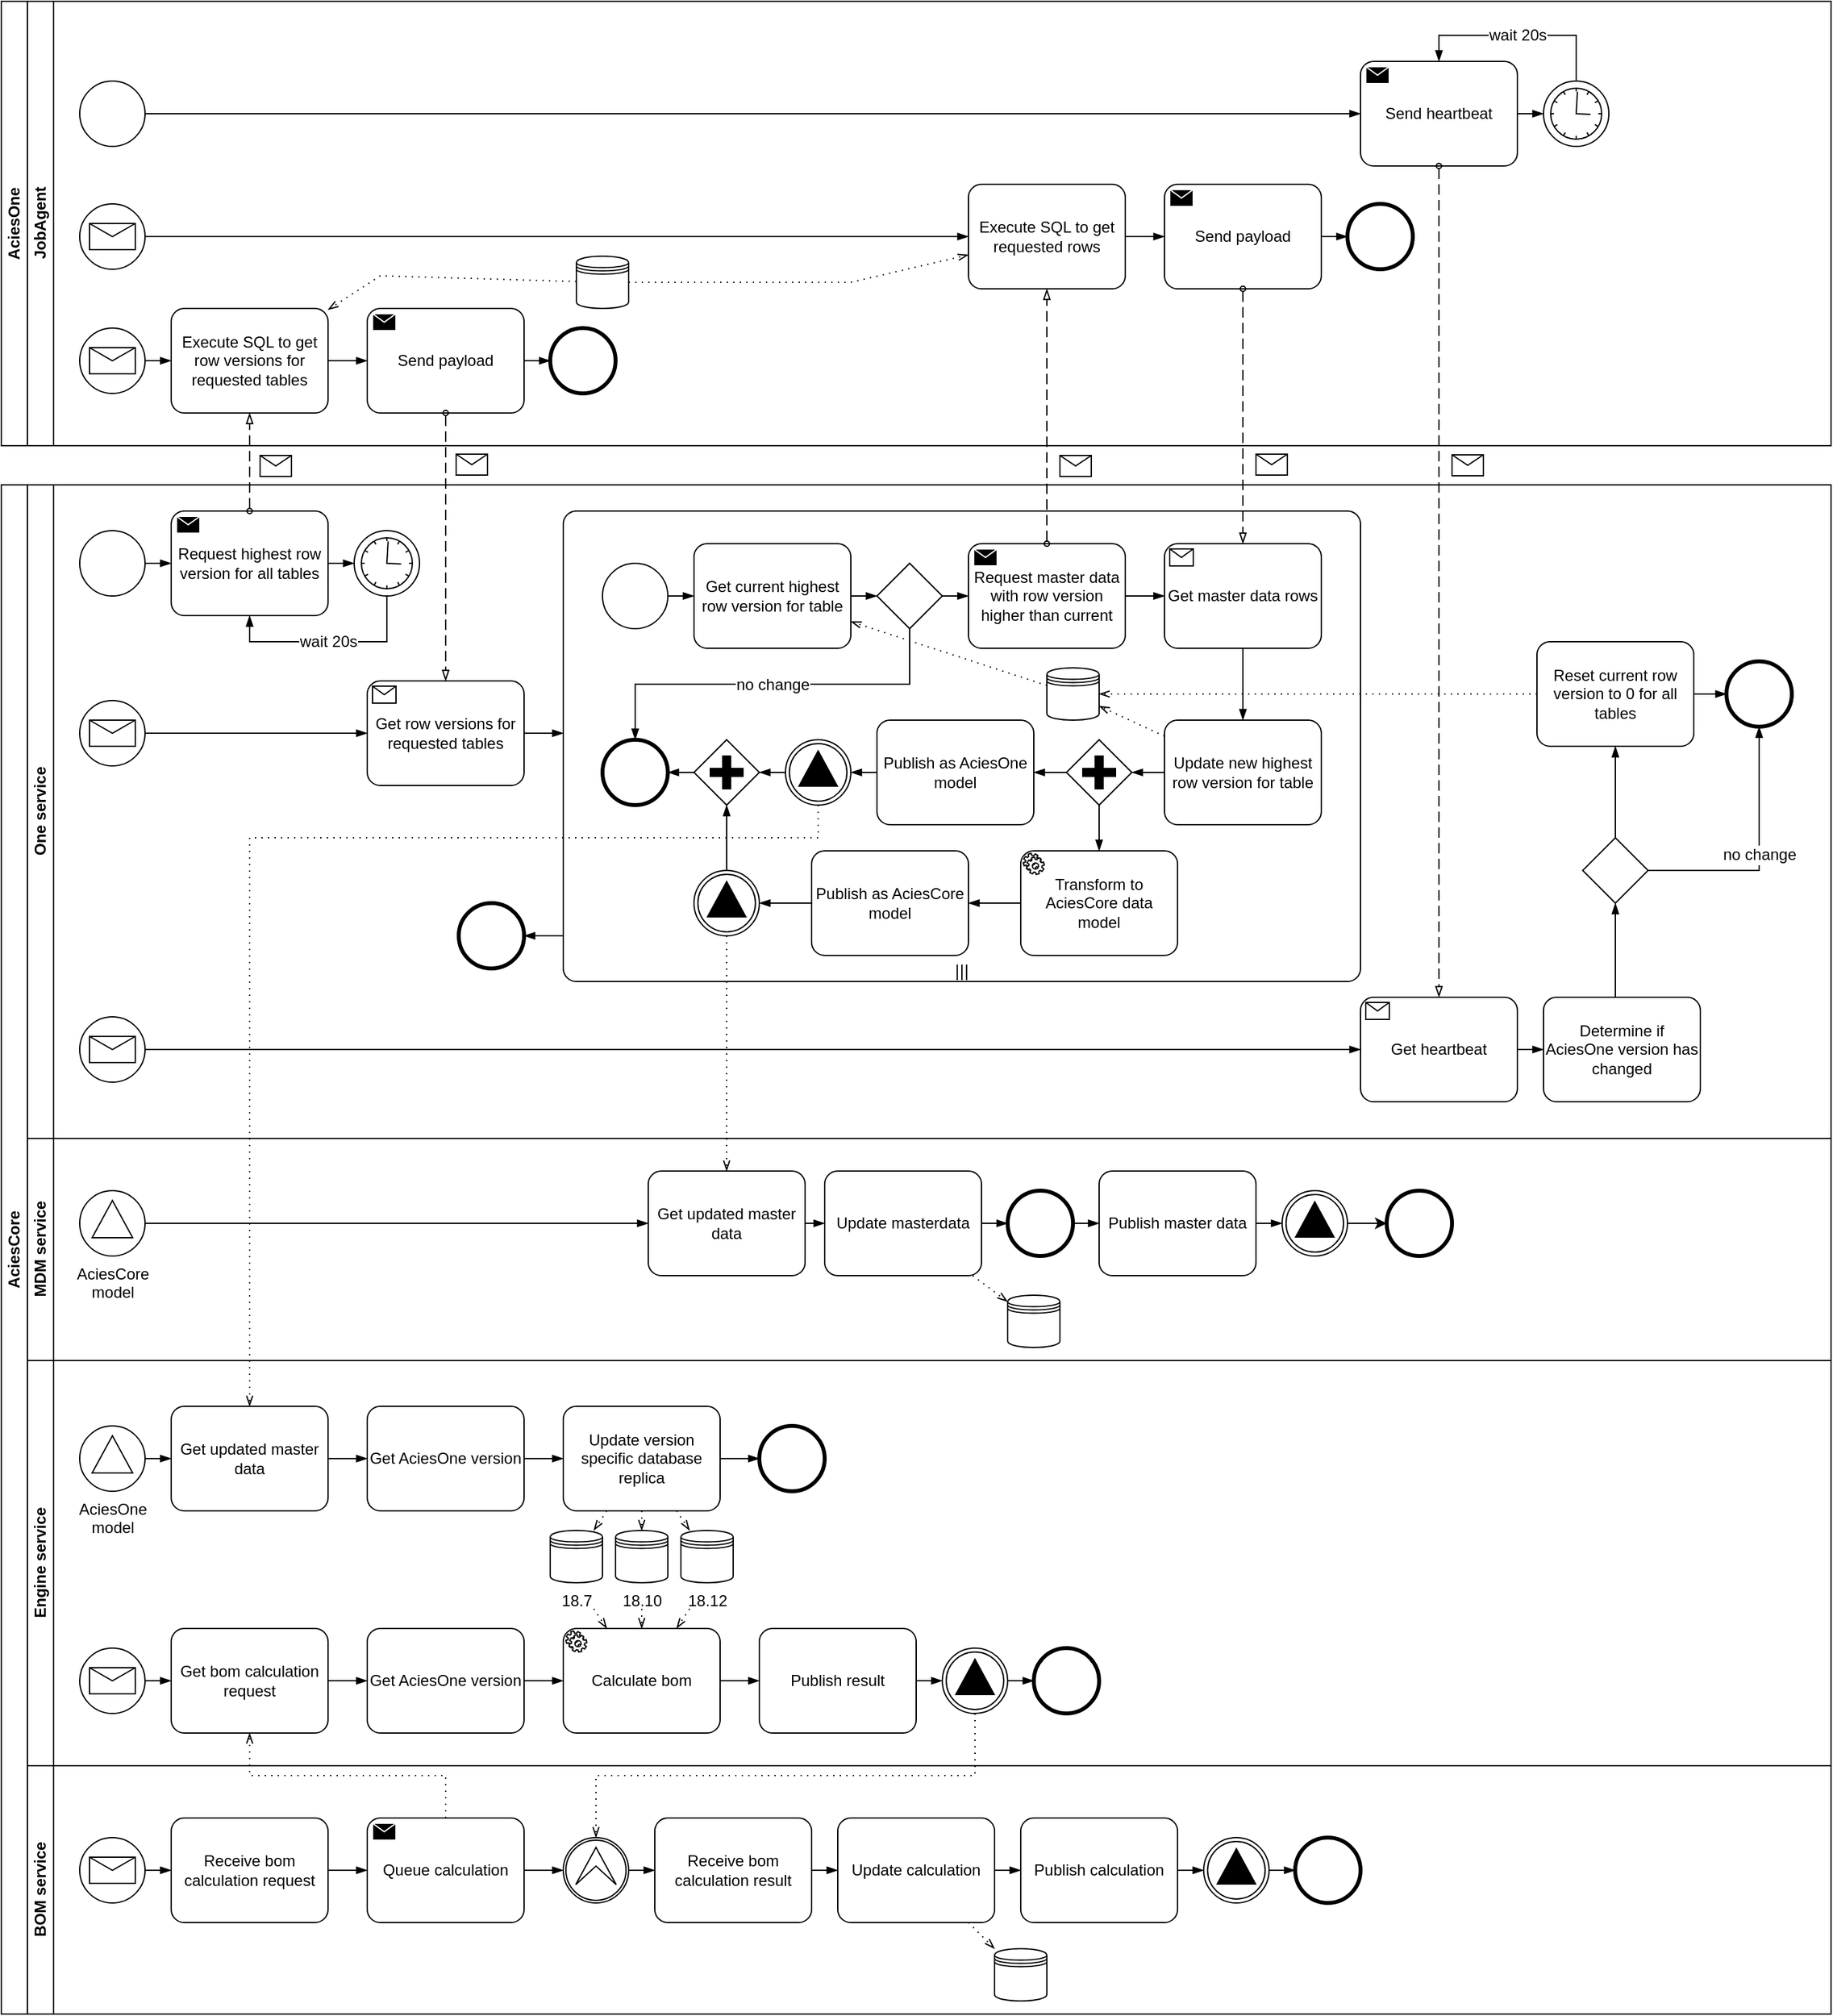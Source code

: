 <mxfile version="21.6.8" type="device">
  <diagram name="Page-1" id="F-WfPJBeJeU3iQcF6Ald">
    <mxGraphModel dx="2954" dy="1196" grid="1" gridSize="10" guides="1" tooltips="1" connect="1" arrows="1" fold="1" page="1" pageScale="1" pageWidth="1654" pageHeight="1169" math="0" shadow="0">
      <root>
        <mxCell id="0" />
        <mxCell id="1" parent="0" />
        <mxCell id="-FLN46w8zivCUupQFRHf-1" value="AciesOne" style="swimlane;html=1;childLayout=stackLayout;resizeParent=1;resizeParentMax=0;horizontal=0;startSize=20;horizontalStack=0;whiteSpace=wrap;" vertex="1" parent="1">
          <mxGeometry width="1400" height="340" as="geometry" />
        </mxCell>
        <mxCell id="-FLN46w8zivCUupQFRHf-4" value="JobAgent" style="swimlane;html=1;startSize=20;horizontal=0;" vertex="1" parent="-FLN46w8zivCUupQFRHf-1">
          <mxGeometry x="20" width="1380" height="340" as="geometry" />
        </mxCell>
        <mxCell id="-FLN46w8zivCUupQFRHf-10" value="" style="points=[[0.145,0.145,0],[0.5,0,0],[0.855,0.145,0],[1,0.5,0],[0.855,0.855,0],[0.5,1,0],[0.145,0.855,0],[0,0.5,0]];shape=mxgraph.bpmn.event;html=1;verticalLabelPosition=bottom;labelBackgroundColor=#ffffff;verticalAlign=top;align=center;perimeter=ellipsePerimeter;outlineConnect=0;aspect=fixed;outline=standard;symbol=message;" vertex="1" parent="-FLN46w8zivCUupQFRHf-4">
          <mxGeometry x="40" y="250" width="50" height="50" as="geometry" />
        </mxCell>
        <mxCell id="-FLN46w8zivCUupQFRHf-15" value="Execute SQL to get row versions for requested tables" style="points=[[0.25,0,0],[0.5,0,0],[0.75,0,0],[1,0.25,0],[1,0.5,0],[1,0.75,0],[0.75,1,0],[0.5,1,0],[0.25,1,0],[0,0.75,0],[0,0.5,0],[0,0.25,0]];shape=mxgraph.bpmn.task;whiteSpace=wrap;rectStyle=rounded;size=10;html=1;container=1;expand=0;collapsible=0;taskMarker=abstract;" vertex="1" parent="-FLN46w8zivCUupQFRHf-4">
          <mxGeometry x="110" y="235" width="120" height="80" as="geometry" />
        </mxCell>
        <mxCell id="-FLN46w8zivCUupQFRHf-16" value="" style="edgeStyle=elbowEdgeStyle;fontSize=12;html=1;endArrow=blockThin;endFill=1;rounded=0;" edge="1" parent="-FLN46w8zivCUupQFRHf-4" source="-FLN46w8zivCUupQFRHf-10" target="-FLN46w8zivCUupQFRHf-15">
          <mxGeometry width="160" relative="1" as="geometry">
            <mxPoint x="100" y="450" as="sourcePoint" />
            <mxPoint x="120" y="450" as="targetPoint" />
          </mxGeometry>
        </mxCell>
        <mxCell id="-FLN46w8zivCUupQFRHf-25" value="Send payload" style="points=[[0.25,0,0],[0.5,0,0],[0.75,0,0],[1,0.25,0],[1,0.5,0],[1,0.75,0],[0.75,1,0],[0.5,1,0],[0.25,1,0],[0,0.75,0],[0,0.5,0],[0,0.25,0]];shape=mxgraph.bpmn.task;whiteSpace=wrap;rectStyle=rounded;size=10;html=1;container=1;expand=0;collapsible=0;taskMarker=send;" vertex="1" parent="-FLN46w8zivCUupQFRHf-4">
          <mxGeometry x="260" y="235" width="120" height="80" as="geometry" />
        </mxCell>
        <mxCell id="-FLN46w8zivCUupQFRHf-26" value="" style="edgeStyle=elbowEdgeStyle;fontSize=12;html=1;endArrow=blockThin;endFill=1;rounded=0;" edge="1" parent="-FLN46w8zivCUupQFRHf-4" source="-FLN46w8zivCUupQFRHf-15" target="-FLN46w8zivCUupQFRHf-25">
          <mxGeometry width="160" relative="1" as="geometry">
            <mxPoint x="240" y="450" as="sourcePoint" />
            <mxPoint x="270" y="450" as="targetPoint" />
          </mxGeometry>
        </mxCell>
        <mxCell id="-FLN46w8zivCUupQFRHf-29" value="" style="shape=datastore;html=1;labelPosition=center;verticalLabelPosition=bottom;align=center;verticalAlign=top;" vertex="1" parent="-FLN46w8zivCUupQFRHf-4">
          <mxGeometry x="420" y="195" width="40" height="40" as="geometry" />
        </mxCell>
        <mxCell id="-FLN46w8zivCUupQFRHf-31" value="" style="fontSize=12;html=1;endFill=0;startFill=0;endSize=6;startSize=6;dashed=1;dashPattern=1 4;endArrow=openThin;startArrow=none;rounded=0;" edge="1" parent="-FLN46w8zivCUupQFRHf-4" source="-FLN46w8zivCUupQFRHf-29" target="-FLN46w8zivCUupQFRHf-15">
          <mxGeometry width="160" relative="1" as="geometry">
            <mxPoint x="140" y="400" as="sourcePoint" />
            <mxPoint x="300" y="400" as="targetPoint" />
            <Array as="points">
              <mxPoint x="270" y="210" />
            </Array>
          </mxGeometry>
        </mxCell>
        <mxCell id="-FLN46w8zivCUupQFRHf-44" value="" style="points=[[0.145,0.145,0],[0.5,0,0],[0.855,0.145,0],[1,0.5,0],[0.855,0.855,0],[0.5,1,0],[0.145,0.855,0],[0,0.5,0]];shape=mxgraph.bpmn.event;html=1;verticalLabelPosition=bottom;labelBackgroundColor=#ffffff;verticalAlign=top;align=center;perimeter=ellipsePerimeter;outlineConnect=0;aspect=fixed;outline=standard;symbol=message;" vertex="1" parent="-FLN46w8zivCUupQFRHf-4">
          <mxGeometry x="40" y="155" width="50" height="50" as="geometry" />
        </mxCell>
        <mxCell id="-FLN46w8zivCUupQFRHf-45" value="Execute SQL to get requested rows" style="points=[[0.25,0,0],[0.5,0,0],[0.75,0,0],[1,0.25,0],[1,0.5,0],[1,0.75,0],[0.75,1,0],[0.5,1,0],[0.25,1,0],[0,0.75,0],[0,0.5,0],[0,0.25,0]];shape=mxgraph.bpmn.task;whiteSpace=wrap;rectStyle=rounded;size=10;html=1;container=1;expand=0;collapsible=0;taskMarker=abstract;" vertex="1" parent="-FLN46w8zivCUupQFRHf-4">
          <mxGeometry x="720" y="140" width="120" height="80" as="geometry" />
        </mxCell>
        <mxCell id="-FLN46w8zivCUupQFRHf-46" value="" style="edgeStyle=elbowEdgeStyle;fontSize=12;html=1;endArrow=blockThin;endFill=1;rounded=0;" edge="1" parent="-FLN46w8zivCUupQFRHf-4" source="-FLN46w8zivCUupQFRHf-44" target="-FLN46w8zivCUupQFRHf-45">
          <mxGeometry width="160" relative="1" as="geometry">
            <mxPoint x="100" y="355" as="sourcePoint" />
            <mxPoint x="120" y="355" as="targetPoint" />
          </mxGeometry>
        </mxCell>
        <mxCell id="-FLN46w8zivCUupQFRHf-47" value="Send payload" style="points=[[0.25,0,0],[0.5,0,0],[0.75,0,0],[1,0.25,0],[1,0.5,0],[1,0.75,0],[0.75,1,0],[0.5,1,0],[0.25,1,0],[0,0.75,0],[0,0.5,0],[0,0.25,0]];shape=mxgraph.bpmn.task;whiteSpace=wrap;rectStyle=rounded;size=10;html=1;container=1;expand=0;collapsible=0;taskMarker=send;" vertex="1" parent="-FLN46w8zivCUupQFRHf-4">
          <mxGeometry x="870" y="140" width="120" height="80" as="geometry" />
        </mxCell>
        <mxCell id="-FLN46w8zivCUupQFRHf-48" value="" style="edgeStyle=elbowEdgeStyle;fontSize=12;html=1;endArrow=blockThin;endFill=1;rounded=0;" edge="1" parent="-FLN46w8zivCUupQFRHf-4" source="-FLN46w8zivCUupQFRHf-45" target="-FLN46w8zivCUupQFRHf-47">
          <mxGeometry width="160" relative="1" as="geometry">
            <mxPoint x="240" y="355" as="sourcePoint" />
            <mxPoint x="270" y="355" as="targetPoint" />
          </mxGeometry>
        </mxCell>
        <mxCell id="-FLN46w8zivCUupQFRHf-51" value="" style="fontSize=12;html=1;endFill=0;startFill=0;endSize=6;startSize=6;dashed=1;dashPattern=1 4;endArrow=openThin;startArrow=none;rounded=0;" edge="1" parent="-FLN46w8zivCUupQFRHf-4" source="-FLN46w8zivCUupQFRHf-29" target="-FLN46w8zivCUupQFRHf-45">
          <mxGeometry width="160" relative="1" as="geometry">
            <mxPoint x="140" y="400" as="sourcePoint" />
            <mxPoint x="300" y="400" as="targetPoint" />
            <Array as="points">
              <mxPoint x="630" y="215" />
            </Array>
          </mxGeometry>
        </mxCell>
        <mxCell id="-FLN46w8zivCUupQFRHf-102" value="" style="points=[[0.145,0.145,0],[0.5,0,0],[0.855,0.145,0],[1,0.5,0],[0.855,0.855,0],[0.5,1,0],[0.145,0.855,0],[0,0.5,0]];shape=mxgraph.bpmn.event;html=1;verticalLabelPosition=bottom;labelBackgroundColor=#ffffff;verticalAlign=top;align=center;perimeter=ellipsePerimeter;outlineConnect=0;aspect=fixed;outline=end;symbol=terminate2;" vertex="1" parent="-FLN46w8zivCUupQFRHf-4">
          <mxGeometry x="400" y="250" width="50" height="50" as="geometry" />
        </mxCell>
        <mxCell id="-FLN46w8zivCUupQFRHf-103" value="" style="edgeStyle=elbowEdgeStyle;fontSize=12;html=1;endArrow=blockThin;endFill=1;rounded=0;" edge="1" parent="-FLN46w8zivCUupQFRHf-4" source="-FLN46w8zivCUupQFRHf-25" target="-FLN46w8zivCUupQFRHf-102">
          <mxGeometry width="160" relative="1" as="geometry">
            <mxPoint x="240" y="450" as="sourcePoint" />
            <mxPoint x="270" y="450" as="targetPoint" />
          </mxGeometry>
        </mxCell>
        <mxCell id="-FLN46w8zivCUupQFRHf-104" value="" style="points=[[0.145,0.145,0],[0.5,0,0],[0.855,0.145,0],[1,0.5,0],[0.855,0.855,0],[0.5,1,0],[0.145,0.855,0],[0,0.5,0]];shape=mxgraph.bpmn.event;html=1;verticalLabelPosition=bottom;labelBackgroundColor=#ffffff;verticalAlign=top;align=center;perimeter=ellipsePerimeter;outlineConnect=0;aspect=fixed;outline=end;symbol=terminate2;" vertex="1" parent="-FLN46w8zivCUupQFRHf-4">
          <mxGeometry x="1010" y="155" width="50" height="50" as="geometry" />
        </mxCell>
        <mxCell id="-FLN46w8zivCUupQFRHf-105" value="" style="edgeStyle=elbowEdgeStyle;fontSize=12;html=1;endArrow=blockThin;endFill=1;rounded=0;" edge="1" parent="-FLN46w8zivCUupQFRHf-4" target="-FLN46w8zivCUupQFRHf-104" source="-FLN46w8zivCUupQFRHf-47">
          <mxGeometry width="160" relative="1" as="geometry">
            <mxPoint x="990" y="180" as="sourcePoint" />
            <mxPoint x="880" y="355" as="targetPoint" />
          </mxGeometry>
        </mxCell>
        <mxCell id="-FLN46w8zivCUupQFRHf-183" value="" style="shape=mxgraph.bpmn.event;html=1;verticalLabelPosition=bottom;labelBackgroundColor=#ffffff;verticalAlign=top;align=center;outlineConnect=0;aspect=fixed;outline=standard;symbol=general;points=[[0.145,0.145,0],[0.5,0,0],[0.855,0.145,0],[1,0.5,0],[0.855,0.855,0],[0.5,1,0],[0.145,0.855,0],[0,0.5,0]];perimeter=ellipsePerimeter;" vertex="1" parent="-FLN46w8zivCUupQFRHf-4">
          <mxGeometry x="40" y="61" width="50" height="50" as="geometry" />
        </mxCell>
        <mxCell id="-FLN46w8zivCUupQFRHf-184" value="" style="edgeStyle=elbowEdgeStyle;fontSize=12;html=1;endArrow=blockThin;endFill=1;rounded=0;" edge="1" parent="-FLN46w8zivCUupQFRHf-4" source="-FLN46w8zivCUupQFRHf-183" target="-FLN46w8zivCUupQFRHf-186">
          <mxGeometry width="160" relative="1" as="geometry">
            <mxPoint x="140" y="40" as="sourcePoint" />
            <mxPoint x="110" y="80" as="targetPoint" />
          </mxGeometry>
        </mxCell>
        <mxCell id="-FLN46w8zivCUupQFRHf-186" value="Send heartbeat" style="points=[[0.25,0,0],[0.5,0,0],[0.75,0,0],[1,0.25,0],[1,0.5,0],[1,0.75,0],[0.75,1,0],[0.5,1,0],[0.25,1,0],[0,0.75,0],[0,0.5,0],[0,0.25,0]];shape=mxgraph.bpmn.task;whiteSpace=wrap;rectStyle=rounded;size=10;html=1;container=1;expand=0;collapsible=0;taskMarker=send;" vertex="1" parent="-FLN46w8zivCUupQFRHf-4">
          <mxGeometry x="1020" y="46" width="120" height="80" as="geometry" />
        </mxCell>
        <mxCell id="-FLN46w8zivCUupQFRHf-187" value="" style="points=[[0.145,0.145,0],[0.5,0,0],[0.855,0.145,0],[1,0.5,0],[0.855,0.855,0],[0.5,1,0],[0.145,0.855,0],[0,0.5,0]];shape=mxgraph.bpmn.event;html=1;verticalLabelPosition=bottom;labelBackgroundColor=#ffffff;verticalAlign=top;align=center;perimeter=ellipsePerimeter;outlineConnect=0;aspect=fixed;outline=standard;symbol=timer;" vertex="1" parent="-FLN46w8zivCUupQFRHf-4">
          <mxGeometry x="1160" y="61" width="50" height="50" as="geometry" />
        </mxCell>
        <mxCell id="-FLN46w8zivCUupQFRHf-185" value="" style="edgeStyle=elbowEdgeStyle;fontSize=12;html=1;endArrow=blockThin;endFill=1;rounded=0;" edge="1" parent="-FLN46w8zivCUupQFRHf-4" source="-FLN46w8zivCUupQFRHf-186" target="-FLN46w8zivCUupQFRHf-187">
          <mxGeometry width="160" relative="1" as="geometry">
            <mxPoint x="1140" y="86" as="sourcePoint" />
            <mxPoint x="1160" y="86" as="targetPoint" />
          </mxGeometry>
        </mxCell>
        <mxCell id="-FLN46w8zivCUupQFRHf-188" value="wait 20s" style="edgeStyle=elbowEdgeStyle;fontSize=12;html=1;endArrow=blockThin;endFill=1;rounded=0;elbow=vertical;exitX=0.5;exitY=0;exitDx=0;exitDy=0;exitPerimeter=0;" edge="1" parent="-FLN46w8zivCUupQFRHf-4" source="-FLN46w8zivCUupQFRHf-187" target="-FLN46w8zivCUupQFRHf-186">
          <mxGeometry width="160" relative="1" as="geometry">
            <mxPoint x="1140" y="86" as="sourcePoint" />
            <mxPoint x="1160" y="86" as="targetPoint" />
            <Array as="points">
              <mxPoint x="1170" y="26" />
            </Array>
          </mxGeometry>
        </mxCell>
        <mxCell id="-FLN46w8zivCUupQFRHf-5" value="AciesCore" style="swimlane;html=1;childLayout=stackLayout;resizeParent=1;resizeParentMax=0;horizontal=0;startSize=20;horizontalStack=0;whiteSpace=wrap;" vertex="1" parent="1">
          <mxGeometry y="370" width="1400" height="1170" as="geometry" />
        </mxCell>
        <mxCell id="-FLN46w8zivCUupQFRHf-6" value="One service" style="swimlane;html=1;startSize=20;horizontal=0;" vertex="1" parent="-FLN46w8zivCUupQFRHf-5">
          <mxGeometry x="20" width="1380" height="500" as="geometry" />
        </mxCell>
        <mxCell id="-FLN46w8zivCUupQFRHf-9" value="" style="shape=mxgraph.bpmn.event;html=1;verticalLabelPosition=bottom;labelBackgroundColor=#ffffff;verticalAlign=top;align=center;outlineConnect=0;aspect=fixed;outline=standard;symbol=general;points=[[0.145,0.145,0],[0.5,0,0],[0.855,0.145,0],[1,0.5,0],[0.855,0.855,0],[0.5,1,0],[0.145,0.855,0],[0,0.5,0]];perimeter=ellipsePerimeter;" vertex="1" parent="-FLN46w8zivCUupQFRHf-6">
          <mxGeometry x="40" y="35" width="50" height="50" as="geometry" />
        </mxCell>
        <mxCell id="-FLN46w8zivCUupQFRHf-12" value="" style="edgeStyle=elbowEdgeStyle;fontSize=12;html=1;endArrow=blockThin;endFill=1;rounded=0;" edge="1" parent="-FLN46w8zivCUupQFRHf-6" source="-FLN46w8zivCUupQFRHf-9" target="-FLN46w8zivCUupQFRHf-22">
          <mxGeometry width="160" relative="1" as="geometry">
            <mxPoint x="140" y="20" as="sourcePoint" />
            <mxPoint x="110" y="60" as="targetPoint" />
          </mxGeometry>
        </mxCell>
        <mxCell id="-FLN46w8zivCUupQFRHf-14" value="" style="edgeStyle=elbowEdgeStyle;fontSize=12;html=1;endArrow=blockThin;endFill=1;rounded=0;" edge="1" parent="-FLN46w8zivCUupQFRHf-6" source="-FLN46w8zivCUupQFRHf-22" target="-FLN46w8zivCUupQFRHf-58">
          <mxGeometry width="160" relative="1" as="geometry">
            <mxPoint x="230" y="60" as="sourcePoint" />
            <mxPoint x="250" y="60" as="targetPoint" />
          </mxGeometry>
        </mxCell>
        <mxCell id="-FLN46w8zivCUupQFRHf-22" value="Request highest row version for all tables" style="points=[[0.25,0,0],[0.5,0,0],[0.75,0,0],[1,0.25,0],[1,0.5,0],[1,0.75,0],[0.75,1,0],[0.5,1,0],[0.25,1,0],[0,0.75,0],[0,0.5,0],[0,0.25,0]];shape=mxgraph.bpmn.task;whiteSpace=wrap;rectStyle=rounded;size=10;html=1;container=1;expand=0;collapsible=0;taskMarker=send;" vertex="1" parent="-FLN46w8zivCUupQFRHf-6">
          <mxGeometry x="110" y="20" width="120" height="80" as="geometry" />
        </mxCell>
        <mxCell id="-FLN46w8zivCUupQFRHf-23" value="Get row versions for requested tables" style="points=[[0.25,0,0],[0.5,0,0],[0.75,0,0],[1,0.25,0],[1,0.5,0],[1,0.75,0],[0.75,1,0],[0.5,1,0],[0.25,1,0],[0,0.75,0],[0,0.5,0],[0,0.25,0]];shape=mxgraph.bpmn.task;whiteSpace=wrap;rectStyle=rounded;size=10;html=1;container=1;expand=0;collapsible=0;taskMarker=receive;" vertex="1" parent="-FLN46w8zivCUupQFRHf-6">
          <mxGeometry x="260" y="150" width="120" height="80" as="geometry" />
        </mxCell>
        <mxCell id="-FLN46w8zivCUupQFRHf-34" value="" style="points=[[0.25,0,0],[0.5,0,0],[0.75,0,0],[1,0.25,0],[1,0.5,0],[1,0.75,0],[0.75,1,0],[0.5,1,0],[0.25,1,0],[0,0.75,0],[0,0.5,0],[0,0.25,0]];shape=mxgraph.bpmn.task;whiteSpace=wrap;rectStyle=rounded;size=10;html=1;container=0;expand=0;collapsible=0;taskMarker=abstract;isLoopMultiParallel=1;" vertex="1" parent="-FLN46w8zivCUupQFRHf-6">
          <mxGeometry x="410" y="20" width="610" height="360" as="geometry" />
        </mxCell>
        <mxCell id="-FLN46w8zivCUupQFRHf-36" value="" style="edgeStyle=elbowEdgeStyle;fontSize=12;html=1;endArrow=blockThin;endFill=1;rounded=0;elbow=vertical;" edge="1" parent="-FLN46w8zivCUupQFRHf-6" source="-FLN46w8zivCUupQFRHf-23" target="-FLN46w8zivCUupQFRHf-34">
          <mxGeometry width="160" relative="1" as="geometry">
            <mxPoint x="240" y="70" as="sourcePoint" />
            <mxPoint x="270" y="70" as="targetPoint" />
          </mxGeometry>
        </mxCell>
        <mxCell id="-FLN46w8zivCUupQFRHf-37" value="" style="points=[[0.145,0.145,0],[0.5,0,0],[0.855,0.145,0],[1,0.5,0],[0.855,0.855,0],[0.5,1,0],[0.145,0.855,0],[0,0.5,0]];shape=mxgraph.bpmn.event;html=1;verticalLabelPosition=bottom;labelBackgroundColor=#ffffff;verticalAlign=top;align=center;perimeter=ellipsePerimeter;outlineConnect=0;aspect=fixed;outline=standard;symbol=general;" vertex="1" parent="-FLN46w8zivCUupQFRHf-6">
          <mxGeometry x="440" y="60" width="50" height="50" as="geometry" />
        </mxCell>
        <mxCell id="-FLN46w8zivCUupQFRHf-38" value="Get current highest row version for table" style="points=[[0.25,0,0],[0.5,0,0],[0.75,0,0],[1,0.25,0],[1,0.5,0],[1,0.75,0],[0.75,1,0],[0.5,1,0],[0.25,1,0],[0,0.75,0],[0,0.5,0],[0,0.25,0]];shape=mxgraph.bpmn.task;whiteSpace=wrap;rectStyle=rounded;size=10;html=1;container=1;expand=0;collapsible=0;taskMarker=abstract;" vertex="1" parent="-FLN46w8zivCUupQFRHf-6">
          <mxGeometry x="510" y="45" width="120" height="80" as="geometry" />
        </mxCell>
        <mxCell id="-FLN46w8zivCUupQFRHf-39" value="" style="edgeStyle=elbowEdgeStyle;fontSize=12;html=1;endArrow=blockThin;endFill=1;rounded=0;elbow=vertical;" edge="1" parent="-FLN46w8zivCUupQFRHf-6" source="-FLN46w8zivCUupQFRHf-37" target="-FLN46w8zivCUupQFRHf-38">
          <mxGeometry width="160" relative="1" as="geometry">
            <mxPoint x="390" y="50" as="sourcePoint" />
            <mxPoint x="420" y="50" as="targetPoint" />
          </mxGeometry>
        </mxCell>
        <mxCell id="-FLN46w8zivCUupQFRHf-32" value="" style="shape=datastore;html=1;labelPosition=center;verticalLabelPosition=bottom;align=center;verticalAlign=top;" vertex="1" parent="-FLN46w8zivCUupQFRHf-6">
          <mxGeometry x="780" y="140" width="40" height="40" as="geometry" />
        </mxCell>
        <mxCell id="-FLN46w8zivCUupQFRHf-33" value="" style="fontSize=12;html=1;endFill=0;startFill=0;endSize=6;startSize=6;dashed=1;dashPattern=1 4;endArrow=openThin;startArrow=none;rounded=0;" edge="1" parent="-FLN46w8zivCUupQFRHf-6" source="-FLN46w8zivCUupQFRHf-32" target="-FLN46w8zivCUupQFRHf-38">
          <mxGeometry width="160" relative="1" as="geometry">
            <mxPoint x="243" y="-190" as="sourcePoint" />
            <mxPoint x="430" y="30" as="targetPoint" />
          </mxGeometry>
        </mxCell>
        <mxCell id="-FLN46w8zivCUupQFRHf-40" value="" style="points=[[0.25,0.25,0],[0.5,0,0],[0.75,0.25,0],[1,0.5,0],[0.75,0.75,0],[0.5,1,0],[0.25,0.75,0],[0,0.5,0]];shape=mxgraph.bpmn.gateway2;html=1;verticalLabelPosition=bottom;labelBackgroundColor=#ffffff;verticalAlign=top;align=center;perimeter=rhombusPerimeter;outlineConnect=0;outline=none;symbol=none;" vertex="1" parent="-FLN46w8zivCUupQFRHf-6">
          <mxGeometry x="650" y="60" width="50" height="50" as="geometry" />
        </mxCell>
        <mxCell id="-FLN46w8zivCUupQFRHf-41" value="" style="edgeStyle=elbowEdgeStyle;fontSize=12;html=1;endArrow=blockThin;endFill=1;rounded=0;elbow=vertical;" edge="1" parent="-FLN46w8zivCUupQFRHf-6" source="-FLN46w8zivCUupQFRHf-38" target="-FLN46w8zivCUupQFRHf-40">
          <mxGeometry width="160" relative="1" as="geometry">
            <mxPoint x="500" y="95" as="sourcePoint" />
            <mxPoint x="520" y="95" as="targetPoint" />
          </mxGeometry>
        </mxCell>
        <mxCell id="-FLN46w8zivCUupQFRHf-42" value="Request master data with row version higher than current" style="points=[[0.25,0,0],[0.5,0,0],[0.75,0,0],[1,0.25,0],[1,0.5,0],[1,0.75,0],[0.75,1,0],[0.5,1,0],[0.25,1,0],[0,0.75,0],[0,0.5,0],[0,0.25,0]];shape=mxgraph.bpmn.task;whiteSpace=wrap;rectStyle=rounded;size=10;html=1;container=1;expand=0;collapsible=0;taskMarker=send;" vertex="1" parent="-FLN46w8zivCUupQFRHf-6">
          <mxGeometry x="720" y="45" width="120" height="80" as="geometry" />
        </mxCell>
        <mxCell id="-FLN46w8zivCUupQFRHf-43" value="" style="edgeStyle=elbowEdgeStyle;fontSize=12;html=1;endArrow=blockThin;endFill=1;rounded=0;elbow=vertical;" edge="1" parent="-FLN46w8zivCUupQFRHf-6" source="-FLN46w8zivCUupQFRHf-40" target="-FLN46w8zivCUupQFRHf-42">
          <mxGeometry width="160" relative="1" as="geometry">
            <mxPoint x="640" y="95" as="sourcePoint" />
            <mxPoint x="660" y="95" as="targetPoint" />
          </mxGeometry>
        </mxCell>
        <mxCell id="-FLN46w8zivCUupQFRHf-52" value="Get master data rows" style="points=[[0.25,0,0],[0.5,0,0],[0.75,0,0],[1,0.25,0],[1,0.5,0],[1,0.75,0],[0.75,1,0],[0.5,1,0],[0.25,1,0],[0,0.75,0],[0,0.5,0],[0,0.25,0]];shape=mxgraph.bpmn.task;whiteSpace=wrap;rectStyle=rounded;size=10;html=1;container=1;expand=0;collapsible=0;taskMarker=receive;" vertex="1" parent="-FLN46w8zivCUupQFRHf-6">
          <mxGeometry x="870" y="45" width="120" height="80" as="geometry" />
        </mxCell>
        <mxCell id="-FLN46w8zivCUupQFRHf-55" value="" style="edgeStyle=elbowEdgeStyle;fontSize=12;html=1;endArrow=blockThin;endFill=1;rounded=0;elbow=vertical;" edge="1" parent="-FLN46w8zivCUupQFRHf-6" source="-FLN46w8zivCUupQFRHf-42" target="-FLN46w8zivCUupQFRHf-52">
          <mxGeometry width="160" relative="1" as="geometry">
            <mxPoint x="640" y="95" as="sourcePoint" />
            <mxPoint x="660" y="95" as="targetPoint" />
          </mxGeometry>
        </mxCell>
        <mxCell id="-FLN46w8zivCUupQFRHf-56" value="" style="points=[[0.145,0.145,0],[0.5,0,0],[0.855,0.145,0],[1,0.5,0],[0.855,0.855,0],[0.5,1,0],[0.145,0.855,0],[0,0.5,0]];shape=mxgraph.bpmn.event;html=1;verticalLabelPosition=bottom;labelBackgroundColor=#ffffff;verticalAlign=top;align=center;perimeter=ellipsePerimeter;outlineConnect=0;aspect=fixed;outline=end;symbol=terminate2;" vertex="1" parent="-FLN46w8zivCUupQFRHf-6">
          <mxGeometry x="440" y="195" width="50" height="50" as="geometry" />
        </mxCell>
        <mxCell id="-FLN46w8zivCUupQFRHf-57" value="Transform to AciesCore data model" style="points=[[0.25,0,0],[0.5,0,0],[0.75,0,0],[1,0.25,0],[1,0.5,0],[1,0.75,0],[0.75,1,0],[0.5,1,0],[0.25,1,0],[0,0.75,0],[0,0.5,0],[0,0.25,0]];shape=mxgraph.bpmn.task;whiteSpace=wrap;rectStyle=rounded;size=10;html=1;container=1;expand=0;collapsible=0;taskMarker=service;" vertex="1" parent="-FLN46w8zivCUupQFRHf-6">
          <mxGeometry x="760" y="280" width="120" height="80" as="geometry" />
        </mxCell>
        <mxCell id="-FLN46w8zivCUupQFRHf-58" value="" style="points=[[0.145,0.145,0],[0.5,0,0],[0.855,0.145,0],[1,0.5,0],[0.855,0.855,0],[0.5,1,0],[0.145,0.855,0],[0,0.5,0]];shape=mxgraph.bpmn.event;html=1;verticalLabelPosition=bottom;labelBackgroundColor=#ffffff;verticalAlign=top;align=center;perimeter=ellipsePerimeter;outlineConnect=0;aspect=fixed;outline=standard;symbol=timer;" vertex="1" parent="-FLN46w8zivCUupQFRHf-6">
          <mxGeometry x="250" y="35" width="50" height="50" as="geometry" />
        </mxCell>
        <mxCell id="-FLN46w8zivCUupQFRHf-60" value="wait 20s" style="edgeStyle=elbowEdgeStyle;fontSize=12;html=1;endArrow=blockThin;endFill=1;rounded=0;elbow=vertical;" edge="1" parent="-FLN46w8zivCUupQFRHf-6" source="-FLN46w8zivCUupQFRHf-58" target="-FLN46w8zivCUupQFRHf-22">
          <mxGeometry width="160" relative="1" as="geometry">
            <mxPoint x="230" y="60" as="sourcePoint" />
            <mxPoint x="250" y="60" as="targetPoint" />
            <Array as="points">
              <mxPoint x="170" y="120" />
            </Array>
          </mxGeometry>
        </mxCell>
        <mxCell id="-FLN46w8zivCUupQFRHf-62" value="" style="points=[[0.25,0.25,0],[0.5,0,0],[0.75,0.25,0],[1,0.5,0],[0.75,0.75,0],[0.5,1,0],[0.25,0.75,0],[0,0.5,0]];shape=mxgraph.bpmn.gateway2;html=1;verticalLabelPosition=bottom;labelBackgroundColor=#ffffff;verticalAlign=top;align=center;perimeter=rhombusPerimeter;outlineConnect=0;outline=none;symbol=none;gwType=parallel;" vertex="1" parent="-FLN46w8zivCUupQFRHf-6">
          <mxGeometry x="795" y="195" width="50" height="50" as="geometry" />
        </mxCell>
        <mxCell id="-FLN46w8zivCUupQFRHf-63" value="" style="edgeStyle=elbowEdgeStyle;fontSize=12;html=1;endArrow=blockThin;endFill=1;rounded=0;elbow=vertical;" edge="1" parent="-FLN46w8zivCUupQFRHf-6" source="-FLN46w8zivCUupQFRHf-52" target="-FLN46w8zivCUupQFRHf-109">
          <mxGeometry width="160" relative="1" as="geometry">
            <mxPoint x="640" y="95" as="sourcePoint" />
            <mxPoint x="660" y="95" as="targetPoint" />
          </mxGeometry>
        </mxCell>
        <mxCell id="-FLN46w8zivCUupQFRHf-64" value="" style="edgeStyle=elbowEdgeStyle;fontSize=12;html=1;endArrow=blockThin;endFill=1;rounded=0;elbow=vertical;" edge="1" parent="-FLN46w8zivCUupQFRHf-6" source="-FLN46w8zivCUupQFRHf-62" target="-FLN46w8zivCUupQFRHf-57">
          <mxGeometry width="160" relative="1" as="geometry">
            <mxPoint x="530" y="125" as="sourcePoint" />
            <mxPoint x="550" y="125" as="targetPoint" />
          </mxGeometry>
        </mxCell>
        <mxCell id="-FLN46w8zivCUupQFRHf-65" value="" style="edgeStyle=elbowEdgeStyle;fontSize=12;html=1;endArrow=blockThin;endFill=1;rounded=0;" edge="1" parent="-FLN46w8zivCUupQFRHf-6" source="-FLN46w8zivCUupQFRHf-62" target="-FLN46w8zivCUupQFRHf-113">
          <mxGeometry width="160" relative="1" as="geometry">
            <mxPoint x="530" y="125" as="sourcePoint" />
            <mxPoint x="730" y="220" as="targetPoint" />
          </mxGeometry>
        </mxCell>
        <mxCell id="-FLN46w8zivCUupQFRHf-94" value="" style="edgeStyle=elbowEdgeStyle;fontSize=12;html=1;endArrow=blockThin;endFill=1;rounded=0;elbow=vertical;" edge="1" parent="-FLN46w8zivCUupQFRHf-6" source="-FLN46w8zivCUupQFRHf-114" target="-FLN46w8zivCUupQFRHf-95">
          <mxGeometry width="160" relative="1" as="geometry">
            <mxPoint x="610" y="220" as="sourcePoint" />
            <mxPoint x="550" y="125" as="targetPoint" />
            <Array as="points">
              <mxPoint x="535" y="220" />
            </Array>
          </mxGeometry>
        </mxCell>
        <mxCell id="-FLN46w8zivCUupQFRHf-95" value="" style="points=[[0.25,0.25,0],[0.5,0,0],[0.75,0.25,0],[1,0.5,0],[0.75,0.75,0],[0.5,1,0],[0.25,0.75,0],[0,0.5,0]];shape=mxgraph.bpmn.gateway2;html=1;verticalLabelPosition=bottom;labelBackgroundColor=#ffffff;verticalAlign=top;align=center;perimeter=rhombusPerimeter;outlineConnect=0;outline=none;symbol=none;gwType=parallel;" vertex="1" parent="-FLN46w8zivCUupQFRHf-6">
          <mxGeometry x="510" y="195" width="50" height="50" as="geometry" />
        </mxCell>
        <mxCell id="-FLN46w8zivCUupQFRHf-96" value="" style="edgeStyle=elbowEdgeStyle;fontSize=12;html=1;endArrow=blockThin;endFill=1;rounded=0;elbow=vertical;" edge="1" parent="-FLN46w8zivCUupQFRHf-6" source="-FLN46w8zivCUupQFRHf-95" target="-FLN46w8zivCUupQFRHf-56">
          <mxGeometry width="160" relative="1" as="geometry">
            <mxPoint x="550" y="125" as="sourcePoint" />
            <mxPoint x="530" y="125" as="targetPoint" />
          </mxGeometry>
        </mxCell>
        <mxCell id="-FLN46w8zivCUupQFRHf-97" value="" style="points=[[0.145,0.145,0],[0.5,0,0],[0.855,0.145,0],[1,0.5,0],[0.855,0.855,0],[0.5,1,0],[0.145,0.855,0],[0,0.5,0]];shape=mxgraph.bpmn.event;html=1;verticalLabelPosition=bottom;labelBackgroundColor=#ffffff;verticalAlign=top;align=center;perimeter=ellipsePerimeter;outlineConnect=0;aspect=fixed;outline=end;symbol=terminate2;" vertex="1" parent="-FLN46w8zivCUupQFRHf-6">
          <mxGeometry x="330" y="320" width="50" height="50" as="geometry" />
        </mxCell>
        <mxCell id="-FLN46w8zivCUupQFRHf-99" value="" style="edgeStyle=elbowEdgeStyle;fontSize=12;html=1;endArrow=blockThin;endFill=1;rounded=0;elbow=vertical;" edge="1" parent="-FLN46w8zivCUupQFRHf-6" source="-FLN46w8zivCUupQFRHf-34" target="-FLN46w8zivCUupQFRHf-97">
          <mxGeometry width="160" relative="1" as="geometry">
            <mxPoint x="390" y="355" as="sourcePoint" />
            <mxPoint x="640" y="95" as="targetPoint" />
          </mxGeometry>
        </mxCell>
        <mxCell id="-FLN46w8zivCUupQFRHf-106" value="" style="points=[[0.145,0.145,0],[0.5,0,0],[0.855,0.145,0],[1,0.5,0],[0.855,0.855,0],[0.5,1,0],[0.145,0.855,0],[0,0.5,0]];shape=mxgraph.bpmn.event;html=1;verticalLabelPosition=bottom;labelBackgroundColor=#ffffff;verticalAlign=top;align=center;perimeter=ellipsePerimeter;outlineConnect=0;aspect=fixed;outline=standard;symbol=message;" vertex="1" parent="-FLN46w8zivCUupQFRHf-6">
          <mxGeometry x="40" y="165" width="50" height="50" as="geometry" />
        </mxCell>
        <mxCell id="-FLN46w8zivCUupQFRHf-107" value="" style="edgeStyle=elbowEdgeStyle;fontSize=12;html=1;endArrow=blockThin;endFill=1;rounded=0;" edge="1" parent="-FLN46w8zivCUupQFRHf-6" source="-FLN46w8zivCUupQFRHf-106" target="-FLN46w8zivCUupQFRHf-23">
          <mxGeometry width="160" relative="1" as="geometry">
            <mxPoint x="100" y="345" as="sourcePoint" />
            <mxPoint x="110" y="170" as="targetPoint" />
          </mxGeometry>
        </mxCell>
        <mxCell id="-FLN46w8zivCUupQFRHf-109" value="Update new highest row version for table" style="points=[[0.25,0,0],[0.5,0,0],[0.75,0,0],[1,0.25,0],[1,0.5,0],[1,0.75,0],[0.75,1,0],[0.5,1,0],[0.25,1,0],[0,0.75,0],[0,0.5,0],[0,0.25,0]];shape=mxgraph.bpmn.task;whiteSpace=wrap;rectStyle=rounded;size=10;html=1;container=1;expand=0;collapsible=0;taskMarker=abstract;" vertex="1" parent="-FLN46w8zivCUupQFRHf-6">
          <mxGeometry x="870" y="180" width="120" height="80" as="geometry" />
        </mxCell>
        <mxCell id="-FLN46w8zivCUupQFRHf-110" value="" style="edgeStyle=elbowEdgeStyle;fontSize=12;html=1;endArrow=blockThin;endFill=1;rounded=0;elbow=vertical;" edge="1" parent="-FLN46w8zivCUupQFRHf-6" source="-FLN46w8zivCUupQFRHf-109" target="-FLN46w8zivCUupQFRHf-62">
          <mxGeometry width="160" relative="1" as="geometry">
            <mxPoint x="640" y="125" as="sourcePoint" />
            <mxPoint x="660" y="125" as="targetPoint" />
          </mxGeometry>
        </mxCell>
        <mxCell id="-FLN46w8zivCUupQFRHf-111" value="" style="fontSize=12;html=1;endFill=0;startFill=0;endSize=6;startSize=6;dashed=1;dashPattern=1 4;endArrow=openThin;startArrow=none;rounded=0;" edge="1" parent="-FLN46w8zivCUupQFRHf-6" source="-FLN46w8zivCUupQFRHf-109" target="-FLN46w8zivCUupQFRHf-32">
          <mxGeometry width="160" relative="1" as="geometry">
            <mxPoint x="430" y="30" as="sourcePoint" />
            <mxPoint x="243" y="-190" as="targetPoint" />
          </mxGeometry>
        </mxCell>
        <mxCell id="-FLN46w8zivCUupQFRHf-113" value="Publish as AciesOne model" style="points=[[0.25,0,0],[0.5,0,0],[0.75,0,0],[1,0.25,0],[1,0.5,0],[1,0.75,0],[0.75,1,0],[0.5,1,0],[0.25,1,0],[0,0.75,0],[0,0.5,0],[0,0.25,0]];shape=mxgraph.bpmn.task;whiteSpace=wrap;rectStyle=rounded;size=10;html=1;container=1;expand=0;collapsible=0;taskMarker=abstract;" vertex="1" parent="-FLN46w8zivCUupQFRHf-6">
          <mxGeometry x="650" y="180" width="120" height="80" as="geometry" />
        </mxCell>
        <mxCell id="-FLN46w8zivCUupQFRHf-114" value="" style="points=[[0.145,0.145,0],[0.5,0,0],[0.855,0.145,0],[1,0.5,0],[0.855,0.855,0],[0.5,1,0],[0.145,0.855,0],[0,0.5,0]];shape=mxgraph.bpmn.event;html=1;verticalLabelPosition=bottom;labelBackgroundColor=#ffffff;verticalAlign=top;align=center;perimeter=ellipsePerimeter;outlineConnect=0;aspect=fixed;outline=throwing;symbol=signal;" vertex="1" parent="-FLN46w8zivCUupQFRHf-6">
          <mxGeometry x="580" y="195" width="50" height="50" as="geometry" />
        </mxCell>
        <mxCell id="-FLN46w8zivCUupQFRHf-115" value="" style="edgeStyle=elbowEdgeStyle;fontSize=12;html=1;endArrow=blockThin;endFill=1;rounded=0;elbow=vertical;" edge="1" parent="-FLN46w8zivCUupQFRHf-6" source="-FLN46w8zivCUupQFRHf-113" target="-FLN46w8zivCUupQFRHf-114">
          <mxGeometry width="160" relative="1" as="geometry">
            <mxPoint x="1410" y="800" as="sourcePoint" />
            <mxPoint x="1335" y="875" as="targetPoint" />
            <Array as="points" />
          </mxGeometry>
        </mxCell>
        <mxCell id="-FLN46w8zivCUupQFRHf-116" value="Publish as AciesCore model" style="points=[[0.25,0,0],[0.5,0,0],[0.75,0,0],[1,0.25,0],[1,0.5,0],[1,0.75,0],[0.75,1,0],[0.5,1,0],[0.25,1,0],[0,0.75,0],[0,0.5,0],[0,0.25,0]];shape=mxgraph.bpmn.task;whiteSpace=wrap;rectStyle=rounded;size=10;html=1;container=1;expand=0;collapsible=0;taskMarker=abstract;" vertex="1" parent="-FLN46w8zivCUupQFRHf-6">
          <mxGeometry x="600" y="280" width="120" height="80" as="geometry" />
        </mxCell>
        <mxCell id="-FLN46w8zivCUupQFRHf-81" value="" style="edgeStyle=elbowEdgeStyle;fontSize=12;html=1;endArrow=blockThin;endFill=1;rounded=0;elbow=vertical;" edge="1" parent="-FLN46w8zivCUupQFRHf-6" source="-FLN46w8zivCUupQFRHf-57" target="-FLN46w8zivCUupQFRHf-116">
          <mxGeometry width="160" relative="1" as="geometry">
            <mxPoint x="530" y="125" as="sourcePoint" />
            <mxPoint x="745" y="320" as="targetPoint" />
          </mxGeometry>
        </mxCell>
        <mxCell id="-FLN46w8zivCUupQFRHf-93" value="" style="edgeStyle=elbowEdgeStyle;fontSize=12;html=1;endArrow=blockThin;endFill=1;rounded=0;" edge="1" parent="-FLN46w8zivCUupQFRHf-6" source="-FLN46w8zivCUupQFRHf-117" target="-FLN46w8zivCUupQFRHf-95">
          <mxGeometry width="160" relative="1" as="geometry">
            <mxPoint x="625" y="320" as="sourcePoint" />
            <mxPoint x="550" y="125" as="targetPoint" />
          </mxGeometry>
        </mxCell>
        <mxCell id="-FLN46w8zivCUupQFRHf-117" value="" style="points=[[0.145,0.145,0],[0.5,0,0],[0.855,0.145,0],[1,0.5,0],[0.855,0.855,0],[0.5,1,0],[0.145,0.855,0],[0,0.5,0]];shape=mxgraph.bpmn.event;html=1;verticalLabelPosition=bottom;labelBackgroundColor=#ffffff;verticalAlign=top;align=center;perimeter=ellipsePerimeter;outlineConnect=0;aspect=fixed;outline=throwing;symbol=signal;" vertex="1" parent="-FLN46w8zivCUupQFRHf-6">
          <mxGeometry x="510" y="295" width="50" height="50" as="geometry" />
        </mxCell>
        <mxCell id="-FLN46w8zivCUupQFRHf-118" value="" style="edgeStyle=elbowEdgeStyle;fontSize=12;html=1;endArrow=blockThin;endFill=1;rounded=0;" edge="1" parent="-FLN46w8zivCUupQFRHf-6" source="-FLN46w8zivCUupQFRHf-116" target="-FLN46w8zivCUupQFRHf-117">
          <mxGeometry width="160" relative="1" as="geometry">
            <mxPoint x="1450" y="900" as="sourcePoint" />
            <mxPoint x="1360" y="900" as="targetPoint" />
          </mxGeometry>
        </mxCell>
        <mxCell id="-FLN46w8zivCUupQFRHf-127" value="no change" style="edgeStyle=elbowEdgeStyle;fontSize=12;html=1;endArrow=blockThin;endFill=1;rounded=0;elbow=vertical;" edge="1" parent="-FLN46w8zivCUupQFRHf-6" source="-FLN46w8zivCUupQFRHf-40" target="-FLN46w8zivCUupQFRHf-56">
          <mxGeometry width="160" relative="1" as="geometry">
            <mxPoint x="640" y="95" as="sourcePoint" />
            <mxPoint x="660" y="95" as="targetPoint" />
          </mxGeometry>
        </mxCell>
        <mxCell id="-FLN46w8zivCUupQFRHf-189" value="Get heartbeat" style="points=[[0.25,0,0],[0.5,0,0],[0.75,0,0],[1,0.25,0],[1,0.5,0],[1,0.75,0],[0.75,1,0],[0.5,1,0],[0.25,1,0],[0,0.75,0],[0,0.5,0],[0,0.25,0]];shape=mxgraph.bpmn.task;whiteSpace=wrap;rectStyle=rounded;size=10;html=1;container=1;expand=0;collapsible=0;taskMarker=receive;" vertex="1" parent="-FLN46w8zivCUupQFRHf-6">
          <mxGeometry x="1020" y="392" width="120" height="80" as="geometry" />
        </mxCell>
        <mxCell id="-FLN46w8zivCUupQFRHf-190" value="" style="points=[[0.145,0.145,0],[0.5,0,0],[0.855,0.145,0],[1,0.5,0],[0.855,0.855,0],[0.5,1,0],[0.145,0.855,0],[0,0.5,0]];shape=mxgraph.bpmn.event;html=1;verticalLabelPosition=bottom;labelBackgroundColor=#ffffff;verticalAlign=top;align=center;perimeter=ellipsePerimeter;outlineConnect=0;aspect=fixed;outline=standard;symbol=message;" vertex="1" parent="-FLN46w8zivCUupQFRHf-6">
          <mxGeometry x="40" y="407" width="50" height="50" as="geometry" />
        </mxCell>
        <mxCell id="-FLN46w8zivCUupQFRHf-191" value="" style="edgeStyle=elbowEdgeStyle;fontSize=12;html=1;endArrow=blockThin;endFill=1;rounded=0;" edge="1" parent="-FLN46w8zivCUupQFRHf-6" source="-FLN46w8zivCUupQFRHf-190" target="-FLN46w8zivCUupQFRHf-189">
          <mxGeometry width="160" relative="1" as="geometry">
            <mxPoint x="100" y="460" as="sourcePoint" />
            <mxPoint x="110" y="285" as="targetPoint" />
          </mxGeometry>
        </mxCell>
        <mxCell id="-FLN46w8zivCUupQFRHf-194" value="Determine if AciesOne version has changed" style="points=[[0.25,0,0],[0.5,0,0],[0.75,0,0],[1,0.25,0],[1,0.5,0],[1,0.75,0],[0.75,1,0],[0.5,1,0],[0.25,1,0],[0,0.75,0],[0,0.5,0],[0,0.25,0]];shape=mxgraph.bpmn.task;whiteSpace=wrap;rectStyle=rounded;size=10;html=1;container=1;expand=0;collapsible=0;taskMarker=abstract;" vertex="1" parent="-FLN46w8zivCUupQFRHf-6">
          <mxGeometry x="1160" y="392" width="120" height="80" as="geometry" />
        </mxCell>
        <mxCell id="-FLN46w8zivCUupQFRHf-195" value="" style="edgeStyle=elbowEdgeStyle;fontSize=12;html=1;endArrow=blockThin;endFill=1;rounded=0;" edge="1" parent="-FLN46w8zivCUupQFRHf-6" source="-FLN46w8zivCUupQFRHf-189" target="-FLN46w8zivCUupQFRHf-194">
          <mxGeometry width="160" relative="1" as="geometry">
            <mxPoint x="20" y="345" as="sourcePoint" />
            <mxPoint x="30" y="170" as="targetPoint" />
          </mxGeometry>
        </mxCell>
        <mxCell id="-FLN46w8zivCUupQFRHf-196" value="" style="points=[[0.25,0.25,0],[0.5,0,0],[0.75,0.25,0],[1,0.5,0],[0.75,0.75,0],[0.5,1,0],[0.25,0.75,0],[0,0.5,0]];shape=mxgraph.bpmn.gateway2;html=1;verticalLabelPosition=bottom;labelBackgroundColor=#ffffff;verticalAlign=top;align=center;perimeter=rhombusPerimeter;outlineConnect=0;outline=none;symbol=none;" vertex="1" parent="-FLN46w8zivCUupQFRHf-6">
          <mxGeometry x="1190" y="270" width="50" height="50" as="geometry" />
        </mxCell>
        <mxCell id="-FLN46w8zivCUupQFRHf-197" value="" style="edgeStyle=elbowEdgeStyle;fontSize=12;html=1;endArrow=blockThin;endFill=1;rounded=0;" edge="1" parent="-FLN46w8zivCUupQFRHf-6" source="-FLN46w8zivCUupQFRHf-194" target="-FLN46w8zivCUupQFRHf-196">
          <mxGeometry width="160" relative="1" as="geometry">
            <mxPoint x="20" y="345" as="sourcePoint" />
            <mxPoint x="30" y="170" as="targetPoint" />
          </mxGeometry>
        </mxCell>
        <mxCell id="-FLN46w8zivCUupQFRHf-198" value="Reset current row version to 0 for all tables" style="points=[[0.25,0,0],[0.5,0,0],[0.75,0,0],[1,0.25,0],[1,0.5,0],[1,0.75,0],[0.75,1,0],[0.5,1,0],[0.25,1,0],[0,0.75,0],[0,0.5,0],[0,0.25,0]];shape=mxgraph.bpmn.task;whiteSpace=wrap;rectStyle=rounded;size=10;html=1;container=1;expand=0;collapsible=0;taskMarker=abstract;" vertex="1" parent="-FLN46w8zivCUupQFRHf-6">
          <mxGeometry x="1155" y="120" width="120" height="80" as="geometry" />
        </mxCell>
        <mxCell id="-FLN46w8zivCUupQFRHf-199" value="" style="edgeStyle=elbowEdgeStyle;fontSize=12;html=1;endArrow=blockThin;endFill=1;rounded=0;" edge="1" parent="-FLN46w8zivCUupQFRHf-6" source="-FLN46w8zivCUupQFRHf-196" target="-FLN46w8zivCUupQFRHf-198">
          <mxGeometry width="160" relative="1" as="geometry">
            <mxPoint x="20" y="345" as="sourcePoint" />
            <mxPoint x="30" y="170" as="targetPoint" />
          </mxGeometry>
        </mxCell>
        <mxCell id="-FLN46w8zivCUupQFRHf-200" value="" style="fontSize=12;html=1;endFill=0;startFill=0;endSize=6;startSize=6;dashed=1;dashPattern=1 4;endArrow=openThin;startArrow=none;rounded=0;" edge="1" parent="-FLN46w8zivCUupQFRHf-6" source="-FLN46w8zivCUupQFRHf-198" target="-FLN46w8zivCUupQFRHf-32">
          <mxGeometry width="160" relative="1" as="geometry">
            <mxPoint x="430" y="30" as="sourcePoint" />
            <mxPoint x="243" y="-190" as="targetPoint" />
          </mxGeometry>
        </mxCell>
        <mxCell id="-FLN46w8zivCUupQFRHf-201" value="" style="points=[[0.145,0.145,0],[0.5,0,0],[0.855,0.145,0],[1,0.5,0],[0.855,0.855,0],[0.5,1,0],[0.145,0.855,0],[0,0.5,0]];shape=mxgraph.bpmn.event;html=1;verticalLabelPosition=bottom;labelBackgroundColor=#ffffff;verticalAlign=top;align=center;perimeter=ellipsePerimeter;outlineConnect=0;aspect=fixed;outline=end;symbol=terminate2;" vertex="1" parent="-FLN46w8zivCUupQFRHf-6">
          <mxGeometry x="1300" y="135" width="50" height="50" as="geometry" />
        </mxCell>
        <mxCell id="-FLN46w8zivCUupQFRHf-202" value="" style="edgeStyle=elbowEdgeStyle;fontSize=12;html=1;endArrow=blockThin;endFill=1;rounded=0;" edge="1" parent="-FLN46w8zivCUupQFRHf-6" source="-FLN46w8zivCUupQFRHf-198" target="-FLN46w8zivCUupQFRHf-201">
          <mxGeometry width="160" relative="1" as="geometry">
            <mxPoint x="20" y="345" as="sourcePoint" />
            <mxPoint x="30" y="170" as="targetPoint" />
          </mxGeometry>
        </mxCell>
        <mxCell id="-FLN46w8zivCUupQFRHf-203" value="no change" style="edgeStyle=elbowEdgeStyle;fontSize=12;html=1;endArrow=blockThin;endFill=1;rounded=0;" edge="1" parent="-FLN46w8zivCUupQFRHf-6" source="-FLN46w8zivCUupQFRHf-196" target="-FLN46w8zivCUupQFRHf-201">
          <mxGeometry width="160" relative="1" as="geometry">
            <mxPoint x="20" y="345" as="sourcePoint" />
            <mxPoint x="30" y="170" as="targetPoint" />
            <Array as="points">
              <mxPoint x="1325" y="250" />
            </Array>
          </mxGeometry>
        </mxCell>
        <mxCell id="-FLN46w8zivCUupQFRHf-8" value="MDM service" style="swimlane;html=1;startSize=20;horizontal=0;" vertex="1" parent="-FLN46w8zivCUupQFRHf-5">
          <mxGeometry x="20" y="500" width="1380" height="170" as="geometry" />
        </mxCell>
        <mxCell id="-FLN46w8zivCUupQFRHf-82" value="AciesCore&lt;br&gt;model" style="shape=mxgraph.bpmn.event;html=1;verticalLabelPosition=bottom;labelBackgroundColor=#ffffff;verticalAlign=top;align=center;outlineConnect=0;aspect=fixed;outline=standard;symbol=signal;points=[[0.145,0.145,0],[0.5,0,0],[0.855,0.145,0],[1,0.5,0],[0.855,0.855,0],[0.5,1,0],[0.145,0.855,0],[0,0.5,0]];perimeter=ellipsePerimeter;" vertex="1" parent="-FLN46w8zivCUupQFRHf-8">
          <mxGeometry x="40" y="40" width="50" height="50" as="geometry" />
        </mxCell>
        <mxCell id="-FLN46w8zivCUupQFRHf-83" value="Get updated master data" style="points=[[0.25,0,0],[0.5,0,0],[0.75,0,0],[1,0.25,0],[1,0.5,0],[1,0.75,0],[0.75,1,0],[0.5,1,0],[0.25,1,0],[0,0.75,0],[0,0.5,0],[0,0.25,0]];shape=mxgraph.bpmn.task;whiteSpace=wrap;rectStyle=rounded;size=10;html=1;container=1;expand=0;collapsible=0;taskMarker=abstract;" vertex="1" parent="-FLN46w8zivCUupQFRHf-8">
          <mxGeometry x="475" y="25" width="120" height="80" as="geometry" />
        </mxCell>
        <mxCell id="-FLN46w8zivCUupQFRHf-84" value="" style="edgeStyle=elbowEdgeStyle;fontSize=12;html=1;endArrow=blockThin;endFill=1;rounded=0;" edge="1" parent="-FLN46w8zivCUupQFRHf-8" source="-FLN46w8zivCUupQFRHf-82" target="-FLN46w8zivCUupQFRHf-83">
          <mxGeometry width="160" relative="1" as="geometry">
            <mxPoint x="140" y="-310" as="sourcePoint" />
            <mxPoint x="110" y="-270" as="targetPoint" />
          </mxGeometry>
        </mxCell>
        <mxCell id="-FLN46w8zivCUupQFRHf-85" value="Update masterdata" style="points=[[0.25,0,0],[0.5,0,0],[0.75,0,0],[1,0.25,0],[1,0.5,0],[1,0.75,0],[0.75,1,0],[0.5,1,0],[0.25,1,0],[0,0.75,0],[0,0.5,0],[0,0.25,0]];shape=mxgraph.bpmn.task;whiteSpace=wrap;rectStyle=rounded;size=10;html=1;container=1;expand=0;collapsible=0;taskMarker=abstract;" vertex="1" parent="-FLN46w8zivCUupQFRHf-8">
          <mxGeometry x="610" y="25" width="120" height="80" as="geometry" />
        </mxCell>
        <mxCell id="-FLN46w8zivCUupQFRHf-86" value="" style="shape=datastore;html=1;labelPosition=center;verticalLabelPosition=bottom;align=center;verticalAlign=top;" vertex="1" parent="-FLN46w8zivCUupQFRHf-8">
          <mxGeometry x="750" y="120" width="40" height="40" as="geometry" />
        </mxCell>
        <mxCell id="-FLN46w8zivCUupQFRHf-87" value="" style="fontSize=12;html=1;endFill=0;startFill=0;endSize=6;startSize=6;dashed=1;dashPattern=1 4;endArrow=openThin;startArrow=none;rounded=0;" edge="1" parent="-FLN46w8zivCUupQFRHf-8" source="-FLN46w8zivCUupQFRHf-85" target="-FLN46w8zivCUupQFRHf-86">
          <mxGeometry width="160" relative="1" as="geometry">
            <mxPoint x="867" y="60" as="sourcePoint" />
            <mxPoint x="593" y="-255" as="targetPoint" />
          </mxGeometry>
        </mxCell>
        <mxCell id="-FLN46w8zivCUupQFRHf-88" value="" style="edgeStyle=elbowEdgeStyle;fontSize=12;html=1;endArrow=blockThin;endFill=1;rounded=0;" edge="1" parent="-FLN46w8zivCUupQFRHf-8" source="-FLN46w8zivCUupQFRHf-83" target="-FLN46w8zivCUupQFRHf-85">
          <mxGeometry width="160" relative="1" as="geometry">
            <mxPoint x="500" y="-310" as="sourcePoint" />
            <mxPoint x="470" y="-270" as="targetPoint" />
          </mxGeometry>
        </mxCell>
        <mxCell id="-FLN46w8zivCUupQFRHf-89" value="" style="points=[[0.145,0.145,0],[0.5,0,0],[0.855,0.145,0],[1,0.5,0],[0.855,0.855,0],[0.5,1,0],[0.145,0.855,0],[0,0.5,0]];shape=mxgraph.bpmn.event;html=1;verticalLabelPosition=bottom;labelBackgroundColor=#ffffff;verticalAlign=top;align=center;perimeter=ellipsePerimeter;outlineConnect=0;aspect=fixed;outline=end;symbol=terminate2;" vertex="1" parent="-FLN46w8zivCUupQFRHf-8">
          <mxGeometry x="750" y="40" width="50" height="50" as="geometry" />
        </mxCell>
        <mxCell id="-FLN46w8zivCUupQFRHf-90" value="" style="edgeStyle=elbowEdgeStyle;fontSize=12;html=1;endArrow=blockThin;endFill=1;rounded=0;" edge="1" parent="-FLN46w8zivCUupQFRHf-8" source="-FLN46w8zivCUupQFRHf-85" target="-FLN46w8zivCUupQFRHf-89">
          <mxGeometry width="160" relative="1" as="geometry">
            <mxPoint x="500" y="-310" as="sourcePoint" />
            <mxPoint x="470" y="-270" as="targetPoint" />
          </mxGeometry>
        </mxCell>
        <mxCell id="-FLN46w8zivCUupQFRHf-119" value="Publish master data" style="points=[[0.25,0,0],[0.5,0,0],[0.75,0,0],[1,0.25,0],[1,0.5,0],[1,0.75,0],[0.75,1,0],[0.5,1,0],[0.25,1,0],[0,0.75,0],[0,0.5,0],[0,0.25,0]];shape=mxgraph.bpmn.task;whiteSpace=wrap;rectStyle=rounded;size=10;html=1;container=1;expand=0;collapsible=0;taskMarker=abstract;" vertex="1" parent="-FLN46w8zivCUupQFRHf-8">
          <mxGeometry x="820" y="25" width="120" height="80" as="geometry" />
        </mxCell>
        <mxCell id="-FLN46w8zivCUupQFRHf-125" value="" style="edgeStyle=orthogonalEdgeStyle;rounded=0;orthogonalLoop=1;jettySize=auto;html=1;" edge="1" parent="-FLN46w8zivCUupQFRHf-8" source="-FLN46w8zivCUupQFRHf-120" target="-FLN46w8zivCUupQFRHf-123">
          <mxGeometry relative="1" as="geometry" />
        </mxCell>
        <mxCell id="-FLN46w8zivCUupQFRHf-120" value="" style="points=[[0.145,0.145,0],[0.5,0,0],[0.855,0.145,0],[1,0.5,0],[0.855,0.855,0],[0.5,1,0],[0.145,0.855,0],[0,0.5,0]];shape=mxgraph.bpmn.event;html=1;verticalLabelPosition=bottom;labelBackgroundColor=#ffffff;verticalAlign=top;align=center;perimeter=ellipsePerimeter;outlineConnect=0;aspect=fixed;outline=throwing;symbol=signal;" vertex="1" parent="-FLN46w8zivCUupQFRHf-8">
          <mxGeometry x="960" y="40" width="50" height="50" as="geometry" />
        </mxCell>
        <mxCell id="-FLN46w8zivCUupQFRHf-121" value="" style="edgeStyle=elbowEdgeStyle;fontSize=12;html=1;endArrow=blockThin;endFill=1;rounded=0;" edge="1" parent="-FLN46w8zivCUupQFRHf-8" source="-FLN46w8zivCUupQFRHf-89" target="-FLN46w8zivCUupQFRHf-119">
          <mxGeometry width="160" relative="1" as="geometry">
            <mxPoint x="500" y="-310" as="sourcePoint" />
            <mxPoint x="470" y="-270" as="targetPoint" />
          </mxGeometry>
        </mxCell>
        <mxCell id="-FLN46w8zivCUupQFRHf-122" value="" style="edgeStyle=elbowEdgeStyle;fontSize=12;html=1;endArrow=blockThin;endFill=1;rounded=0;" edge="1" parent="-FLN46w8zivCUupQFRHf-8" source="-FLN46w8zivCUupQFRHf-119" target="-FLN46w8zivCUupQFRHf-120">
          <mxGeometry width="160" relative="1" as="geometry">
            <mxPoint x="500" y="-310" as="sourcePoint" />
            <mxPoint x="470" y="-270" as="targetPoint" />
          </mxGeometry>
        </mxCell>
        <mxCell id="-FLN46w8zivCUupQFRHf-123" value="" style="points=[[0.145,0.145,0],[0.5,0,0],[0.855,0.145,0],[1,0.5,0],[0.855,0.855,0],[0.5,1,0],[0.145,0.855,0],[0,0.5,0]];shape=mxgraph.bpmn.event;html=1;verticalLabelPosition=bottom;labelBackgroundColor=#ffffff;verticalAlign=top;align=center;perimeter=ellipsePerimeter;outlineConnect=0;aspect=fixed;outline=end;symbol=terminate2;" vertex="1" parent="-FLN46w8zivCUupQFRHf-8">
          <mxGeometry x="1040" y="40" width="50" height="50" as="geometry" />
        </mxCell>
        <mxCell id="-FLN46w8zivCUupQFRHf-7" value="Engine service" style="swimlane;html=1;startSize=20;horizontal=0;" vertex="1" parent="-FLN46w8zivCUupQFRHf-5">
          <mxGeometry x="20" y="670" width="1380" height="310" as="geometry" />
        </mxCell>
        <mxCell id="-FLN46w8zivCUupQFRHf-66" value="AciesOne&lt;br&gt;model" style="shape=mxgraph.bpmn.event;html=1;verticalLabelPosition=bottom;labelBackgroundColor=#ffffff;verticalAlign=top;align=center;outlineConnect=0;aspect=fixed;outline=standard;symbol=signal;points=[[0.145,0.145,0],[0.5,0,0],[0.855,0.145,0],[1,0.5,0],[0.855,0.855,0],[0.5,1,0],[0.145,0.855,0],[0,0.5,0]];perimeter=ellipsePerimeter;" vertex="1" parent="-FLN46w8zivCUupQFRHf-7">
          <mxGeometry x="40" y="50" width="50" height="50" as="geometry" />
        </mxCell>
        <mxCell id="-FLN46w8zivCUupQFRHf-67" value="Get updated master data" style="points=[[0.25,0,0],[0.5,0,0],[0.75,0,0],[1,0.25,0],[1,0.5,0],[1,0.75,0],[0.75,1,0],[0.5,1,0],[0.25,1,0],[0,0.75,0],[0,0.5,0],[0,0.25,0]];shape=mxgraph.bpmn.task;whiteSpace=wrap;rectStyle=rounded;size=10;html=1;container=1;expand=0;collapsible=0;taskMarker=abstract;" vertex="1" parent="-FLN46w8zivCUupQFRHf-7">
          <mxGeometry x="110" y="35" width="120" height="80" as="geometry" />
        </mxCell>
        <mxCell id="-FLN46w8zivCUupQFRHf-68" value="" style="edgeStyle=elbowEdgeStyle;fontSize=12;html=1;endArrow=blockThin;endFill=1;rounded=0;" edge="1" parent="-FLN46w8zivCUupQFRHf-7" source="-FLN46w8zivCUupQFRHf-66" target="-FLN46w8zivCUupQFRHf-67">
          <mxGeometry width="160" relative="1" as="geometry">
            <mxPoint x="140" y="-300" as="sourcePoint" />
            <mxPoint x="110" y="-260" as="targetPoint" />
          </mxGeometry>
        </mxCell>
        <mxCell id="-FLN46w8zivCUupQFRHf-69" value="Update version specific database replica" style="points=[[0.25,0,0],[0.5,0,0],[0.75,0,0],[1,0.25,0],[1,0.5,0],[1,0.75,0],[0.75,1,0],[0.5,1,0],[0.25,1,0],[0,0.75,0],[0,0.5,0],[0,0.25,0]];shape=mxgraph.bpmn.task;whiteSpace=wrap;rectStyle=rounded;size=10;html=1;container=1;expand=0;collapsible=0;taskMarker=abstract;" vertex="1" parent="-FLN46w8zivCUupQFRHf-7">
          <mxGeometry x="410" y="35" width="120" height="80" as="geometry" />
        </mxCell>
        <mxCell id="-FLN46w8zivCUupQFRHf-71" value="" style="fontSize=12;html=1;endFill=0;startFill=0;endSize=6;startSize=6;dashed=1;dashPattern=1 4;endArrow=openThin;startArrow=none;rounded=0;" edge="1" parent="-FLN46w8zivCUupQFRHf-7" source="-FLN46w8zivCUupQFRHf-69" target="-FLN46w8zivCUupQFRHf-132">
          <mxGeometry width="160" relative="1" as="geometry">
            <mxPoint x="507" y="70" as="sourcePoint" />
            <mxPoint x="233" y="-245" as="targetPoint" />
          </mxGeometry>
        </mxCell>
        <mxCell id="-FLN46w8zivCUupQFRHf-73" value="" style="edgeStyle=elbowEdgeStyle;fontSize=12;html=1;endArrow=blockThin;endFill=1;rounded=0;" edge="1" parent="-FLN46w8zivCUupQFRHf-7" source="-FLN46w8zivCUupQFRHf-129" target="-FLN46w8zivCUupQFRHf-69">
          <mxGeometry width="160" relative="1" as="geometry">
            <mxPoint x="140" y="-300" as="sourcePoint" />
            <mxPoint x="110" y="-260" as="targetPoint" />
          </mxGeometry>
        </mxCell>
        <mxCell id="-FLN46w8zivCUupQFRHf-75" value="" style="points=[[0.145,0.145,0],[0.5,0,0],[0.855,0.145,0],[1,0.5,0],[0.855,0.855,0],[0.5,1,0],[0.145,0.855,0],[0,0.5,0]];shape=mxgraph.bpmn.event;html=1;verticalLabelPosition=bottom;labelBackgroundColor=#ffffff;verticalAlign=top;align=center;perimeter=ellipsePerimeter;outlineConnect=0;aspect=fixed;outline=end;symbol=terminate2;" vertex="1" parent="-FLN46w8zivCUupQFRHf-7">
          <mxGeometry x="560" y="50" width="50" height="50" as="geometry" />
        </mxCell>
        <mxCell id="-FLN46w8zivCUupQFRHf-76" value="" style="edgeStyle=elbowEdgeStyle;fontSize=12;html=1;endArrow=blockThin;endFill=1;rounded=0;" edge="1" parent="-FLN46w8zivCUupQFRHf-7" source="-FLN46w8zivCUupQFRHf-69" target="-FLN46w8zivCUupQFRHf-75">
          <mxGeometry width="160" relative="1" as="geometry">
            <mxPoint x="140" y="-300" as="sourcePoint" />
            <mxPoint x="110" y="-260" as="targetPoint" />
          </mxGeometry>
        </mxCell>
        <mxCell id="-FLN46w8zivCUupQFRHf-128" value="" style="edgeStyle=elbowEdgeStyle;fontSize=12;html=1;endArrow=blockThin;endFill=1;rounded=0;" edge="1" parent="-FLN46w8zivCUupQFRHf-7" source="-FLN46w8zivCUupQFRHf-67" target="-FLN46w8zivCUupQFRHf-129">
          <mxGeometry width="160" relative="1" as="geometry">
            <mxPoint x="1030" y="1225" as="sourcePoint" />
            <mxPoint x="1250" y="1225" as="targetPoint" />
          </mxGeometry>
        </mxCell>
        <mxCell id="-FLN46w8zivCUupQFRHf-129" value="Get AciesOne version" style="points=[[0.25,0,0],[0.5,0,0],[0.75,0,0],[1,0.25,0],[1,0.5,0],[1,0.75,0],[0.75,1,0],[0.5,1,0],[0.25,1,0],[0,0.75,0],[0,0.5,0],[0,0.25,0]];shape=mxgraph.bpmn.task;whiteSpace=wrap;rectStyle=rounded;size=10;html=1;container=1;expand=0;collapsible=0;taskMarker=abstract;" vertex="1" parent="-FLN46w8zivCUupQFRHf-7">
          <mxGeometry x="260" y="35" width="120" height="80" as="geometry" />
        </mxCell>
        <mxCell id="-FLN46w8zivCUupQFRHf-134" value="" style="points=[[0.145,0.145,0],[0.5,0,0],[0.855,0.145,0],[1,0.5,0],[0.855,0.855,0],[0.5,1,0],[0.145,0.855,0],[0,0.5,0]];shape=mxgraph.bpmn.event;html=1;verticalLabelPosition=bottom;labelBackgroundColor=#ffffff;verticalAlign=top;align=center;perimeter=ellipsePerimeter;outlineConnect=0;aspect=fixed;outline=standard;symbol=message;" vertex="1" parent="-FLN46w8zivCUupQFRHf-7">
          <mxGeometry x="40" y="220" width="50" height="50" as="geometry" />
        </mxCell>
        <mxCell id="-FLN46w8zivCUupQFRHf-135" value="Get bom calculation request" style="points=[[0.25,0,0],[0.5,0,0],[0.75,0,0],[1,0.25,0],[1,0.5,0],[1,0.75,0],[0.75,1,0],[0.5,1,0],[0.25,1,0],[0,0.75,0],[0,0.5,0],[0,0.25,0]];shape=mxgraph.bpmn.task;whiteSpace=wrap;rectStyle=rounded;size=10;html=1;container=1;expand=0;collapsible=0;taskMarker=abstract;" vertex="1" parent="-FLN46w8zivCUupQFRHf-7">
          <mxGeometry x="110" y="205" width="120" height="80" as="geometry" />
        </mxCell>
        <mxCell id="-FLN46w8zivCUupQFRHf-136" value="" style="edgeStyle=elbowEdgeStyle;fontSize=12;html=1;endArrow=blockThin;endFill=1;rounded=0;" edge="1" parent="-FLN46w8zivCUupQFRHf-7" source="-FLN46w8zivCUupQFRHf-134" target="-FLN46w8zivCUupQFRHf-135">
          <mxGeometry width="160" relative="1" as="geometry">
            <mxPoint x="140" y="-260" as="sourcePoint" />
            <mxPoint x="110" y="-220" as="targetPoint" />
          </mxGeometry>
        </mxCell>
        <mxCell id="-FLN46w8zivCUupQFRHf-137" value="Get AciesOne version" style="points=[[0.25,0,0],[0.5,0,0],[0.75,0,0],[1,0.25,0],[1,0.5,0],[1,0.75,0],[0.75,1,0],[0.5,1,0],[0.25,1,0],[0,0.75,0],[0,0.5,0],[0,0.25,0]];shape=mxgraph.bpmn.task;whiteSpace=wrap;rectStyle=rounded;size=10;html=1;container=1;expand=0;collapsible=0;taskMarker=abstract;" vertex="1" parent="-FLN46w8zivCUupQFRHf-7">
          <mxGeometry x="260" y="205" width="120" height="80" as="geometry" />
        </mxCell>
        <mxCell id="-FLN46w8zivCUupQFRHf-138" value="" style="edgeStyle=elbowEdgeStyle;fontSize=12;html=1;endArrow=blockThin;endFill=1;rounded=0;" edge="1" parent="-FLN46w8zivCUupQFRHf-7" source="-FLN46w8zivCUupQFRHf-135" target="-FLN46w8zivCUupQFRHf-137">
          <mxGeometry width="160" relative="1" as="geometry">
            <mxPoint x="1030" y="1245" as="sourcePoint" />
            <mxPoint x="1250" y="1245" as="targetPoint" />
          </mxGeometry>
        </mxCell>
        <mxCell id="-FLN46w8zivCUupQFRHf-139" value="Calculate bom" style="points=[[0.25,0,0],[0.5,0,0],[0.75,0,0],[1,0.25,0],[1,0.5,0],[1,0.75,0],[0.75,1,0],[0.5,1,0],[0.25,1,0],[0,0.75,0],[0,0.5,0],[0,0.25,0]];shape=mxgraph.bpmn.task;whiteSpace=wrap;rectStyle=rounded;size=10;html=1;container=1;expand=0;collapsible=0;taskMarker=service;" vertex="1" parent="-FLN46w8zivCUupQFRHf-7">
          <mxGeometry x="410" y="205" width="120" height="80" as="geometry" />
        </mxCell>
        <mxCell id="-FLN46w8zivCUupQFRHf-144" value="" style="edgeStyle=elbowEdgeStyle;fontSize=12;html=1;endArrow=blockThin;endFill=1;rounded=0;" edge="1" parent="-FLN46w8zivCUupQFRHf-7" source="-FLN46w8zivCUupQFRHf-137" target="-FLN46w8zivCUupQFRHf-139">
          <mxGeometry width="160" relative="1" as="geometry">
            <mxPoint x="1030" y="1245" as="sourcePoint" />
            <mxPoint x="1250" y="1245" as="targetPoint" />
          </mxGeometry>
        </mxCell>
        <mxCell id="-FLN46w8zivCUupQFRHf-145" value="" style="fontSize=12;html=1;endFill=0;startFill=0;endSize=6;startSize=6;dashed=1;dashPattern=1 4;endArrow=openThin;startArrow=none;rounded=0;" edge="1" parent="-FLN46w8zivCUupQFRHf-7" target="-FLN46w8zivCUupQFRHf-139">
          <mxGeometry width="160" relative="1" as="geometry">
            <mxPoint x="433.333" y="190" as="sourcePoint" />
            <mxPoint x="507" y="90" as="targetPoint" />
          </mxGeometry>
        </mxCell>
        <mxCell id="-FLN46w8zivCUupQFRHf-146" value="" style="points=[[0.145,0.145,0],[0.5,0,0],[0.855,0.145,0],[1,0.5,0],[0.855,0.855,0],[0.5,1,0],[0.145,0.855,0],[0,0.5,0]];shape=mxgraph.bpmn.event;html=1;verticalLabelPosition=bottom;labelBackgroundColor=#ffffff;verticalAlign=top;align=center;perimeter=ellipsePerimeter;outlineConnect=0;aspect=fixed;outline=end;symbol=terminate2;" vertex="1" parent="-FLN46w8zivCUupQFRHf-7">
          <mxGeometry x="770" y="220" width="50" height="50" as="geometry" />
        </mxCell>
        <mxCell id="-FLN46w8zivCUupQFRHf-147" value="" style="edgeStyle=elbowEdgeStyle;fontSize=12;html=1;endArrow=blockThin;endFill=1;rounded=0;" edge="1" parent="-FLN46w8zivCUupQFRHf-7" source="-FLN46w8zivCUupQFRHf-148" target="-FLN46w8zivCUupQFRHf-146">
          <mxGeometry width="160" relative="1" as="geometry">
            <mxPoint x="140" y="-280" as="sourcePoint" />
            <mxPoint x="110" y="-240" as="targetPoint" />
          </mxGeometry>
        </mxCell>
        <mxCell id="-FLN46w8zivCUupQFRHf-148" value="" style="points=[[0.145,0.145,0],[0.5,0,0],[0.855,0.145,0],[1,0.5,0],[0.855,0.855,0],[0.5,1,0],[0.145,0.855,0],[0,0.5,0]];shape=mxgraph.bpmn.event;html=1;verticalLabelPosition=bottom;labelBackgroundColor=#ffffff;verticalAlign=top;align=center;perimeter=ellipsePerimeter;outlineConnect=0;aspect=fixed;outline=throwing;symbol=signal;" vertex="1" parent="-FLN46w8zivCUupQFRHf-7">
          <mxGeometry x="700" y="220" width="50" height="50" as="geometry" />
        </mxCell>
        <mxCell id="-FLN46w8zivCUupQFRHf-149" value="" style="edgeStyle=elbowEdgeStyle;fontSize=12;html=1;endArrow=blockThin;endFill=1;rounded=0;" edge="1" parent="-FLN46w8zivCUupQFRHf-7" source="-FLN46w8zivCUupQFRHf-150" target="-FLN46w8zivCUupQFRHf-148">
          <mxGeometry width="160" relative="1" as="geometry">
            <mxPoint x="1330" y="1395" as="sourcePoint" />
            <mxPoint x="1600" y="1395" as="targetPoint" />
          </mxGeometry>
        </mxCell>
        <mxCell id="-FLN46w8zivCUupQFRHf-150" value="Publish result" style="points=[[0.25,0,0],[0.5,0,0],[0.75,0,0],[1,0.25,0],[1,0.5,0],[1,0.75,0],[0.75,1,0],[0.5,1,0],[0.25,1,0],[0,0.75,0],[0,0.5,0],[0,0.25,0]];shape=mxgraph.bpmn.task;whiteSpace=wrap;rectStyle=rounded;size=10;html=1;container=1;expand=0;collapsible=0;taskMarker=abstract;" vertex="1" parent="-FLN46w8zivCUupQFRHf-7">
          <mxGeometry x="560" y="205" width="120" height="80" as="geometry" />
        </mxCell>
        <mxCell id="-FLN46w8zivCUupQFRHf-151" value="" style="edgeStyle=elbowEdgeStyle;fontSize=12;html=1;endArrow=blockThin;endFill=1;rounded=0;" edge="1" parent="-FLN46w8zivCUupQFRHf-7" source="-FLN46w8zivCUupQFRHf-139" target="-FLN46w8zivCUupQFRHf-150">
          <mxGeometry width="160" relative="1" as="geometry">
            <mxPoint x="1330" y="1395" as="sourcePoint" />
            <mxPoint x="1510" y="1395" as="targetPoint" />
          </mxGeometry>
        </mxCell>
        <mxCell id="-FLN46w8zivCUupQFRHf-132" value="18.7" style="shape=datastore;html=1;labelPosition=center;verticalLabelPosition=bottom;align=center;verticalAlign=top;" vertex="1" parent="-FLN46w8zivCUupQFRHf-7">
          <mxGeometry x="400" y="130" width="40" height="40" as="geometry" />
        </mxCell>
        <mxCell id="-FLN46w8zivCUupQFRHf-152" value="18.10" style="shape=datastore;html=1;labelPosition=center;verticalLabelPosition=bottom;align=center;verticalAlign=top;" vertex="1" parent="-FLN46w8zivCUupQFRHf-7">
          <mxGeometry x="450" y="130" width="40" height="40" as="geometry" />
        </mxCell>
        <mxCell id="-FLN46w8zivCUupQFRHf-153" value="18.12" style="shape=datastore;html=1;labelPosition=center;verticalLabelPosition=bottom;align=center;verticalAlign=top;" vertex="1" parent="-FLN46w8zivCUupQFRHf-7">
          <mxGeometry x="500" y="130" width="40" height="40" as="geometry" />
        </mxCell>
        <mxCell id="-FLN46w8zivCUupQFRHf-155" value="" style="fontSize=12;html=1;endFill=0;startFill=0;endSize=6;startSize=6;dashed=1;dashPattern=1 4;endArrow=openThin;startArrow=none;rounded=0;" edge="1" parent="-FLN46w8zivCUupQFRHf-7" source="-FLN46w8zivCUupQFRHf-69" target="-FLN46w8zivCUupQFRHf-152">
          <mxGeometry width="160" relative="1" as="geometry">
            <mxPoint x="507" y="70" as="sourcePoint" />
            <mxPoint x="233" y="-245" as="targetPoint" />
          </mxGeometry>
        </mxCell>
        <mxCell id="-FLN46w8zivCUupQFRHf-156" value="" style="fontSize=12;html=1;endFill=0;startFill=0;endSize=6;startSize=6;dashed=1;dashPattern=1 4;endArrow=openThin;startArrow=none;rounded=0;" edge="1" parent="-FLN46w8zivCUupQFRHf-7" source="-FLN46w8zivCUupQFRHf-69" target="-FLN46w8zivCUupQFRHf-153">
          <mxGeometry width="160" relative="1" as="geometry">
            <mxPoint x="507" y="70" as="sourcePoint" />
            <mxPoint x="233" y="-245" as="targetPoint" />
          </mxGeometry>
        </mxCell>
        <mxCell id="-FLN46w8zivCUupQFRHf-157" value="" style="fontSize=12;html=1;endFill=0;startFill=0;endSize=6;startSize=6;dashed=1;dashPattern=1 4;endArrow=openThin;startArrow=none;rounded=0;" edge="1" parent="-FLN46w8zivCUupQFRHf-7" target="-FLN46w8zivCUupQFRHf-139">
          <mxGeometry width="160" relative="1" as="geometry">
            <mxPoint x="470" y="190" as="sourcePoint" />
            <mxPoint x="507" y="90" as="targetPoint" />
          </mxGeometry>
        </mxCell>
        <mxCell id="-FLN46w8zivCUupQFRHf-158" value="" style="fontSize=12;html=1;endFill=0;startFill=0;endSize=6;startSize=6;dashed=1;dashPattern=1 4;endArrow=openThin;startArrow=none;rounded=0;" edge="1" parent="-FLN46w8zivCUupQFRHf-7" target="-FLN46w8zivCUupQFRHf-139">
          <mxGeometry width="160" relative="1" as="geometry">
            <mxPoint x="506.667" y="190" as="sourcePoint" />
            <mxPoint x="507" y="90" as="targetPoint" />
          </mxGeometry>
        </mxCell>
        <mxCell id="-FLN46w8zivCUupQFRHf-126" value="BOM service" style="swimlane;html=1;startSize=20;horizontal=0;" vertex="1" parent="-FLN46w8zivCUupQFRHf-5">
          <mxGeometry x="20" y="980" width="1380" height="190" as="geometry" />
        </mxCell>
        <mxCell id="-FLN46w8zivCUupQFRHf-159" value="" style="points=[[0.145,0.145,0],[0.5,0,0],[0.855,0.145,0],[1,0.5,0],[0.855,0.855,0],[0.5,1,0],[0.145,0.855,0],[0,0.5,0]];shape=mxgraph.bpmn.event;html=1;verticalLabelPosition=bottom;labelBackgroundColor=#ffffff;verticalAlign=top;align=center;perimeter=ellipsePerimeter;outlineConnect=0;aspect=fixed;outline=standard;symbol=message;" vertex="1" parent="-FLN46w8zivCUupQFRHf-126">
          <mxGeometry x="40" y="55" width="50" height="50" as="geometry" />
        </mxCell>
        <mxCell id="-FLN46w8zivCUupQFRHf-160" value="Receive bom calculation request" style="points=[[0.25,0,0],[0.5,0,0],[0.75,0,0],[1,0.25,0],[1,0.5,0],[1,0.75,0],[0.75,1,0],[0.5,1,0],[0.25,1,0],[0,0.75,0],[0,0.5,0],[0,0.25,0]];shape=mxgraph.bpmn.task;whiteSpace=wrap;rectStyle=rounded;size=10;html=1;container=1;expand=0;collapsible=0;taskMarker=abstract;" vertex="1" parent="-FLN46w8zivCUupQFRHf-126">
          <mxGeometry x="110" y="40" width="120" height="80" as="geometry" />
        </mxCell>
        <mxCell id="-FLN46w8zivCUupQFRHf-161" value="" style="edgeStyle=elbowEdgeStyle;fontSize=12;html=1;endArrow=blockThin;endFill=1;rounded=0;" edge="1" parent="-FLN46w8zivCUupQFRHf-126" source="-FLN46w8zivCUupQFRHf-159" target="-FLN46w8zivCUupQFRHf-160">
          <mxGeometry width="160" relative="1" as="geometry">
            <mxPoint x="140" y="-425" as="sourcePoint" />
            <mxPoint x="110" y="-385" as="targetPoint" />
          </mxGeometry>
        </mxCell>
        <mxCell id="-FLN46w8zivCUupQFRHf-162" value="Queue calculation" style="points=[[0.25,0,0],[0.5,0,0],[0.75,0,0],[1,0.25,0],[1,0.5,0],[1,0.75,0],[0.75,1,0],[0.5,1,0],[0.25,1,0],[0,0.75,0],[0,0.5,0],[0,0.25,0]];shape=mxgraph.bpmn.task;whiteSpace=wrap;rectStyle=rounded;size=10;html=1;container=1;expand=0;collapsible=0;taskMarker=send;" vertex="1" parent="-FLN46w8zivCUupQFRHf-126">
          <mxGeometry x="260" y="40" width="120" height="80" as="geometry" />
        </mxCell>
        <mxCell id="-FLN46w8zivCUupQFRHf-163" value="" style="edgeStyle=elbowEdgeStyle;fontSize=12;html=1;endArrow=blockThin;endFill=1;rounded=0;" edge="1" parent="-FLN46w8zivCUupQFRHf-126" source="-FLN46w8zivCUupQFRHf-160" target="-FLN46w8zivCUupQFRHf-162">
          <mxGeometry width="160" relative="1" as="geometry">
            <mxPoint x="1030" y="935" as="sourcePoint" />
            <mxPoint x="1250" y="935" as="targetPoint" />
          </mxGeometry>
        </mxCell>
        <mxCell id="-FLN46w8zivCUupQFRHf-164" value="" style="points=[[0.145,0.145,0],[0.5,0,0],[0.855,0.145,0],[1,0.5,0],[0.855,0.855,0],[0.5,1,0],[0.145,0.855,0],[0,0.5,0]];shape=mxgraph.bpmn.event;html=1;verticalLabelPosition=bottom;labelBackgroundColor=#ffffff;verticalAlign=top;align=center;perimeter=ellipsePerimeter;outlineConnect=0;aspect=fixed;outline=boundInt;symbol=escalation;" vertex="1" parent="-FLN46w8zivCUupQFRHf-126">
          <mxGeometry x="410" y="55" width="50" height="50" as="geometry" />
        </mxCell>
        <mxCell id="-FLN46w8zivCUupQFRHf-165" value="" style="edgeStyle=elbowEdgeStyle;fontSize=12;html=1;endArrow=blockThin;endFill=1;rounded=0;" edge="1" parent="-FLN46w8zivCUupQFRHf-126" source="-FLN46w8zivCUupQFRHf-162" target="-FLN46w8zivCUupQFRHf-164">
          <mxGeometry width="160" relative="1" as="geometry">
            <mxPoint x="1030" y="935" as="sourcePoint" />
            <mxPoint x="1250" y="935" as="targetPoint" />
          </mxGeometry>
        </mxCell>
        <mxCell id="-FLN46w8zivCUupQFRHf-166" value="Receive bom calculation result" style="points=[[0.25,0,0],[0.5,0,0],[0.75,0,0],[1,0.25,0],[1,0.5,0],[1,0.75,0],[0.75,1,0],[0.5,1,0],[0.25,1,0],[0,0.75,0],[0,0.5,0],[0,0.25,0]];shape=mxgraph.bpmn.task;whiteSpace=wrap;rectStyle=rounded;size=10;html=1;container=1;expand=0;collapsible=0;taskMarker=abstract;" vertex="1" parent="-FLN46w8zivCUupQFRHf-126">
          <mxGeometry x="480" y="40" width="120" height="80" as="geometry" />
        </mxCell>
        <mxCell id="-FLN46w8zivCUupQFRHf-167" value="" style="edgeStyle=elbowEdgeStyle;fontSize=12;html=1;endArrow=blockThin;endFill=1;rounded=0;" edge="1" parent="-FLN46w8zivCUupQFRHf-126" source="-FLN46w8zivCUupQFRHf-164" target="-FLN46w8zivCUupQFRHf-166">
          <mxGeometry width="160" relative="1" as="geometry">
            <mxPoint x="1030" y="935" as="sourcePoint" />
            <mxPoint x="1250" y="935" as="targetPoint" />
          </mxGeometry>
        </mxCell>
        <mxCell id="-FLN46w8zivCUupQFRHf-170" value="Publish calculation" style="points=[[0.25,0,0],[0.5,0,0],[0.75,0,0],[1,0.25,0],[1,0.5,0],[1,0.75,0],[0.75,1,0],[0.5,1,0],[0.25,1,0],[0,0.75,0],[0,0.5,0],[0,0.25,0]];shape=mxgraph.bpmn.task;whiteSpace=wrap;rectStyle=rounded;size=10;html=1;container=1;expand=0;collapsible=0;taskMarker=abstract;" vertex="1" parent="-FLN46w8zivCUupQFRHf-126">
          <mxGeometry x="760" y="40" width="120" height="80" as="geometry" />
        </mxCell>
        <mxCell id="-FLN46w8zivCUupQFRHf-171" value="" style="edgeStyle=elbowEdgeStyle;fontSize=12;html=1;endArrow=blockThin;endFill=1;rounded=0;" edge="1" parent="-FLN46w8zivCUupQFRHf-126" source="-FLN46w8zivCUupQFRHf-177" target="-FLN46w8zivCUupQFRHf-170">
          <mxGeometry width="160" relative="1" as="geometry">
            <mxPoint x="1030" y="935" as="sourcePoint" />
            <mxPoint x="1250" y="935" as="targetPoint" />
          </mxGeometry>
        </mxCell>
        <mxCell id="-FLN46w8zivCUupQFRHf-173" value="" style="points=[[0.145,0.145,0],[0.5,0,0],[0.855,0.145,0],[1,0.5,0],[0.855,0.855,0],[0.5,1,0],[0.145,0.855,0],[0,0.5,0]];shape=mxgraph.bpmn.event;html=1;verticalLabelPosition=bottom;labelBackgroundColor=#ffffff;verticalAlign=top;align=center;perimeter=ellipsePerimeter;outlineConnect=0;aspect=fixed;outline=end;symbol=terminate2;" vertex="1" parent="-FLN46w8zivCUupQFRHf-126">
          <mxGeometry x="970" y="55" width="50" height="50" as="geometry" />
        </mxCell>
        <mxCell id="-FLN46w8zivCUupQFRHf-174" value="" style="edgeStyle=elbowEdgeStyle;fontSize=12;html=1;endArrow=blockThin;endFill=1;rounded=0;" edge="1" parent="-FLN46w8zivCUupQFRHf-126" source="-FLN46w8zivCUupQFRHf-175" target="-FLN46w8zivCUupQFRHf-173">
          <mxGeometry width="160" relative="1" as="geometry">
            <mxPoint x="340" y="-445" as="sourcePoint" />
            <mxPoint x="310" y="-405" as="targetPoint" />
          </mxGeometry>
        </mxCell>
        <mxCell id="-FLN46w8zivCUupQFRHf-175" value="" style="points=[[0.145,0.145,0],[0.5,0,0],[0.855,0.145,0],[1,0.5,0],[0.855,0.855,0],[0.5,1,0],[0.145,0.855,0],[0,0.5,0]];shape=mxgraph.bpmn.event;html=1;verticalLabelPosition=bottom;labelBackgroundColor=#ffffff;verticalAlign=top;align=center;perimeter=ellipsePerimeter;outlineConnect=0;aspect=fixed;outline=throwing;symbol=signal;" vertex="1" parent="-FLN46w8zivCUupQFRHf-126">
          <mxGeometry x="900" y="55" width="50" height="50" as="geometry" />
        </mxCell>
        <mxCell id="-FLN46w8zivCUupQFRHf-176" value="" style="edgeStyle=elbowEdgeStyle;fontSize=12;html=1;endArrow=blockThin;endFill=1;rounded=0;" edge="1" parent="-FLN46w8zivCUupQFRHf-126" target="-FLN46w8zivCUupQFRHf-175" source="-FLN46w8zivCUupQFRHf-170">
          <mxGeometry width="160" relative="1" as="geometry">
            <mxPoint x="880" y="80" as="sourcePoint" />
            <mxPoint x="1800" y="1230" as="targetPoint" />
          </mxGeometry>
        </mxCell>
        <mxCell id="-FLN46w8zivCUupQFRHf-177" value="Update calculation" style="points=[[0.25,0,0],[0.5,0,0],[0.75,0,0],[1,0.25,0],[1,0.5,0],[1,0.75,0],[0.75,1,0],[0.5,1,0],[0.25,1,0],[0,0.75,0],[0,0.5,0],[0,0.25,0]];shape=mxgraph.bpmn.task;whiteSpace=wrap;rectStyle=rounded;size=10;html=1;container=1;expand=0;collapsible=0;taskMarker=abstract;" vertex="1" parent="-FLN46w8zivCUupQFRHf-126">
          <mxGeometry x="620" y="40" width="120" height="80" as="geometry" />
        </mxCell>
        <mxCell id="-FLN46w8zivCUupQFRHf-178" value="" style="edgeStyle=elbowEdgeStyle;fontSize=12;html=1;endArrow=blockThin;endFill=1;rounded=0;" edge="1" parent="-FLN46w8zivCUupQFRHf-126" source="-FLN46w8zivCUupQFRHf-166" target="-FLN46w8zivCUupQFRHf-177">
          <mxGeometry width="160" relative="1" as="geometry">
            <mxPoint x="1400" y="1540" as="sourcePoint" />
            <mxPoint x="1550" y="1540" as="targetPoint" />
          </mxGeometry>
        </mxCell>
        <mxCell id="-FLN46w8zivCUupQFRHf-179" value="" style="shape=datastore;html=1;labelPosition=center;verticalLabelPosition=bottom;align=center;verticalAlign=top;" vertex="1" parent="-FLN46w8zivCUupQFRHf-126">
          <mxGeometry x="740" y="140" width="40" height="40" as="geometry" />
        </mxCell>
        <mxCell id="-FLN46w8zivCUupQFRHf-180" value="" style="fontSize=12;html=1;endFill=0;startFill=0;endSize=6;startSize=6;dashed=1;dashPattern=1 4;endArrow=openThin;startArrow=none;rounded=0;" edge="1" parent="-FLN46w8zivCUupQFRHf-126" target="-FLN46w8zivCUupQFRHf-179" source="-FLN46w8zivCUupQFRHf-177">
          <mxGeometry width="160" relative="1" as="geometry">
            <mxPoint x="720" y="115" as="sourcePoint" />
            <mxPoint x="585" y="-245" as="targetPoint" />
          </mxGeometry>
        </mxCell>
        <mxCell id="-FLN46w8zivCUupQFRHf-168" value="" style="edgeStyle=elbowEdgeStyle;fontSize=12;html=1;endFill=0;startFill=0;endSize=6;startSize=6;dashed=1;dashPattern=1 4;endArrow=openThin;startArrow=none;rounded=0;elbow=vertical;" edge="1" parent="-FLN46w8zivCUupQFRHf-5" source="-FLN46w8zivCUupQFRHf-148" target="-FLN46w8zivCUupQFRHf-164">
          <mxGeometry width="160" relative="1" as="geometry">
            <mxPoint x="510" y="720" as="sourcePoint" />
            <mxPoint x="670" y="720" as="targetPoint" />
          </mxGeometry>
        </mxCell>
        <mxCell id="-FLN46w8zivCUupQFRHf-169" value="" style="edgeStyle=elbowEdgeStyle;fontSize=12;html=1;endFill=0;startFill=0;endSize=6;startSize=6;dashed=1;dashPattern=1 4;endArrow=openThin;startArrow=none;rounded=0;elbow=vertical;" edge="1" parent="-FLN46w8zivCUupQFRHf-5" source="-FLN46w8zivCUupQFRHf-162" target="-FLN46w8zivCUupQFRHf-135">
          <mxGeometry width="160" relative="1" as="geometry">
            <mxPoint x="510" y="720" as="sourcePoint" />
            <mxPoint x="670" y="720" as="targetPoint" />
          </mxGeometry>
        </mxCell>
        <mxCell id="-FLN46w8zivCUupQFRHf-181" value="" style="edgeStyle=elbowEdgeStyle;fontSize=12;html=1;endFill=0;startFill=0;endSize=6;startSize=6;dashed=1;dashPattern=1 4;endArrow=openThin;startArrow=none;rounded=0;elbow=vertical;" edge="1" parent="-FLN46w8zivCUupQFRHf-5" source="-FLN46w8zivCUupQFRHf-117" target="-FLN46w8zivCUupQFRHf-83">
          <mxGeometry width="160" relative="1" as="geometry">
            <mxPoint x="755" y="850" as="sourcePoint" />
            <mxPoint x="465" y="945" as="targetPoint" />
          </mxGeometry>
        </mxCell>
        <mxCell id="-FLN46w8zivCUupQFRHf-182" value="" style="edgeStyle=orthogonalEdgeStyle;fontSize=12;html=1;endFill=0;startFill=0;endSize=6;startSize=6;dashed=1;dashPattern=1 4;endArrow=openThin;startArrow=none;rounded=0;elbow=vertical;" edge="1" parent="-FLN46w8zivCUupQFRHf-5" source="-FLN46w8zivCUupQFRHf-114" target="-FLN46w8zivCUupQFRHf-67">
          <mxGeometry width="160" relative="1" as="geometry">
            <mxPoint x="755" y="850" as="sourcePoint" />
            <mxPoint x="465" y="945" as="targetPoint" />
            <Array as="points">
              <mxPoint x="625" y="270" />
              <mxPoint x="190" y="270" />
            </Array>
          </mxGeometry>
        </mxCell>
        <mxCell id="-FLN46w8zivCUupQFRHf-20" value="" style="endArrow=blockThin;html=1;labelPosition=left;verticalLabelPosition=middle;align=right;verticalAlign=middle;dashed=1;dashPattern=8 4;endFill=0;startArrow=oval;startFill=0;endSize=6;startSize=4;rounded=0;" edge="1" parent="1" source="-FLN46w8zivCUupQFRHf-22" target="-FLN46w8zivCUupQFRHf-15">
          <mxGeometry relative="1" as="geometry">
            <mxPoint x="190" y="270" as="sourcePoint" />
            <mxPoint x="320" y="270" as="targetPoint" />
          </mxGeometry>
        </mxCell>
        <mxCell id="-FLN46w8zivCUupQFRHf-21" value="" style="shape=message;html=1;outlineConnect=0;labelPosition=left;verticalLabelPosition=middle;align=right;verticalAlign=middle;spacingRight=5;labelBackgroundColor=#ffffff;" vertex="1" parent="-FLN46w8zivCUupQFRHf-20">
          <mxGeometry width="24" height="16" relative="1" as="geometry">
            <mxPoint x="8" y="-5" as="offset" />
          </mxGeometry>
        </mxCell>
        <mxCell id="-FLN46w8zivCUupQFRHf-27" value="" style="endArrow=blockThin;html=1;labelPosition=left;verticalLabelPosition=middle;align=right;verticalAlign=middle;dashed=1;dashPattern=8 4;endFill=0;startArrow=oval;startFill=0;endSize=6;startSize=4;rounded=0;" edge="1" parent="1" source="-FLN46w8zivCUupQFRHf-25" target="-FLN46w8zivCUupQFRHf-23">
          <mxGeometry relative="1" as="geometry">
            <mxPoint x="190" y="270" as="sourcePoint" />
            <mxPoint x="320" y="270" as="targetPoint" />
          </mxGeometry>
        </mxCell>
        <mxCell id="-FLN46w8zivCUupQFRHf-28" value="" style="shape=message;html=1;outlineConnect=0;labelPosition=left;verticalLabelPosition=middle;align=right;verticalAlign=middle;spacingRight=5;labelBackgroundColor=#ffffff;" vertex="1" parent="-FLN46w8zivCUupQFRHf-27">
          <mxGeometry width="24" height="16" relative="1" as="geometry">
            <mxPoint x="8" y="-71" as="offset" />
          </mxGeometry>
        </mxCell>
        <mxCell id="-FLN46w8zivCUupQFRHf-49" value="" style="endArrow=blockThin;html=1;labelPosition=left;verticalLabelPosition=middle;align=right;verticalAlign=middle;dashed=1;dashPattern=8 4;endFill=0;startArrow=oval;startFill=0;endSize=6;startSize=4;rounded=0;" edge="1" parent="1" source="-FLN46w8zivCUupQFRHf-42" target="-FLN46w8zivCUupQFRHf-45">
          <mxGeometry relative="1" as="geometry">
            <mxPoint x="200" y="280" as="sourcePoint" />
            <mxPoint x="200" y="195" as="targetPoint" />
          </mxGeometry>
        </mxCell>
        <mxCell id="-FLN46w8zivCUupQFRHf-50" value="" style="shape=message;html=1;outlineConnect=0;labelPosition=left;verticalLabelPosition=middle;align=right;verticalAlign=middle;spacingRight=5;labelBackgroundColor=#ffffff;" vertex="1" parent="-FLN46w8zivCUupQFRHf-49">
          <mxGeometry width="24" height="16" relative="1" as="geometry">
            <mxPoint x="10" y="30" as="offset" />
          </mxGeometry>
        </mxCell>
        <mxCell id="-FLN46w8zivCUupQFRHf-53" value="" style="endArrow=blockThin;html=1;labelPosition=left;verticalLabelPosition=middle;align=right;verticalAlign=middle;dashed=1;dashPattern=8 4;endFill=0;startArrow=oval;startFill=0;endSize=6;startSize=4;rounded=0;" edge="1" parent="1" source="-FLN46w8zivCUupQFRHf-47" target="-FLN46w8zivCUupQFRHf-52">
          <mxGeometry relative="1" as="geometry">
            <mxPoint x="190" y="270" as="sourcePoint" />
            <mxPoint x="320" y="270" as="targetPoint" />
          </mxGeometry>
        </mxCell>
        <mxCell id="-FLN46w8zivCUupQFRHf-54" value="" style="shape=message;html=1;outlineConnect=0;labelPosition=left;verticalLabelPosition=middle;align=right;verticalAlign=middle;spacingRight=5;labelBackgroundColor=#ffffff;" vertex="1" parent="-FLN46w8zivCUupQFRHf-53">
          <mxGeometry width="24" height="16" relative="1" as="geometry">
            <mxPoint x="10" y="29" as="offset" />
          </mxGeometry>
        </mxCell>
        <mxCell id="-FLN46w8zivCUupQFRHf-192" value="" style="endArrow=blockThin;html=1;labelPosition=left;verticalLabelPosition=middle;align=right;verticalAlign=middle;dashed=1;dashPattern=8 4;endFill=0;startArrow=oval;startFill=0;endSize=6;startSize=4;rounded=0;edgeStyle=orthogonalEdgeStyle;" edge="1" parent="1" source="-FLN46w8zivCUupQFRHf-186" target="-FLN46w8zivCUupQFRHf-189">
          <mxGeometry relative="1" as="geometry">
            <mxPoint x="190" y="270" as="sourcePoint" />
            <mxPoint x="320" y="270" as="targetPoint" />
          </mxGeometry>
        </mxCell>
        <mxCell id="-FLN46w8zivCUupQFRHf-193" value="" style="shape=message;html=1;outlineConnect=0;labelPosition=left;verticalLabelPosition=middle;align=right;verticalAlign=middle;spacingRight=5;labelBackgroundColor=#ffffff;" vertex="1" parent="-FLN46w8zivCUupQFRHf-192">
          <mxGeometry width="24" height="16" relative="1" as="geometry">
            <mxPoint x="10" y="-97" as="offset" />
          </mxGeometry>
        </mxCell>
      </root>
    </mxGraphModel>
  </diagram>
</mxfile>
